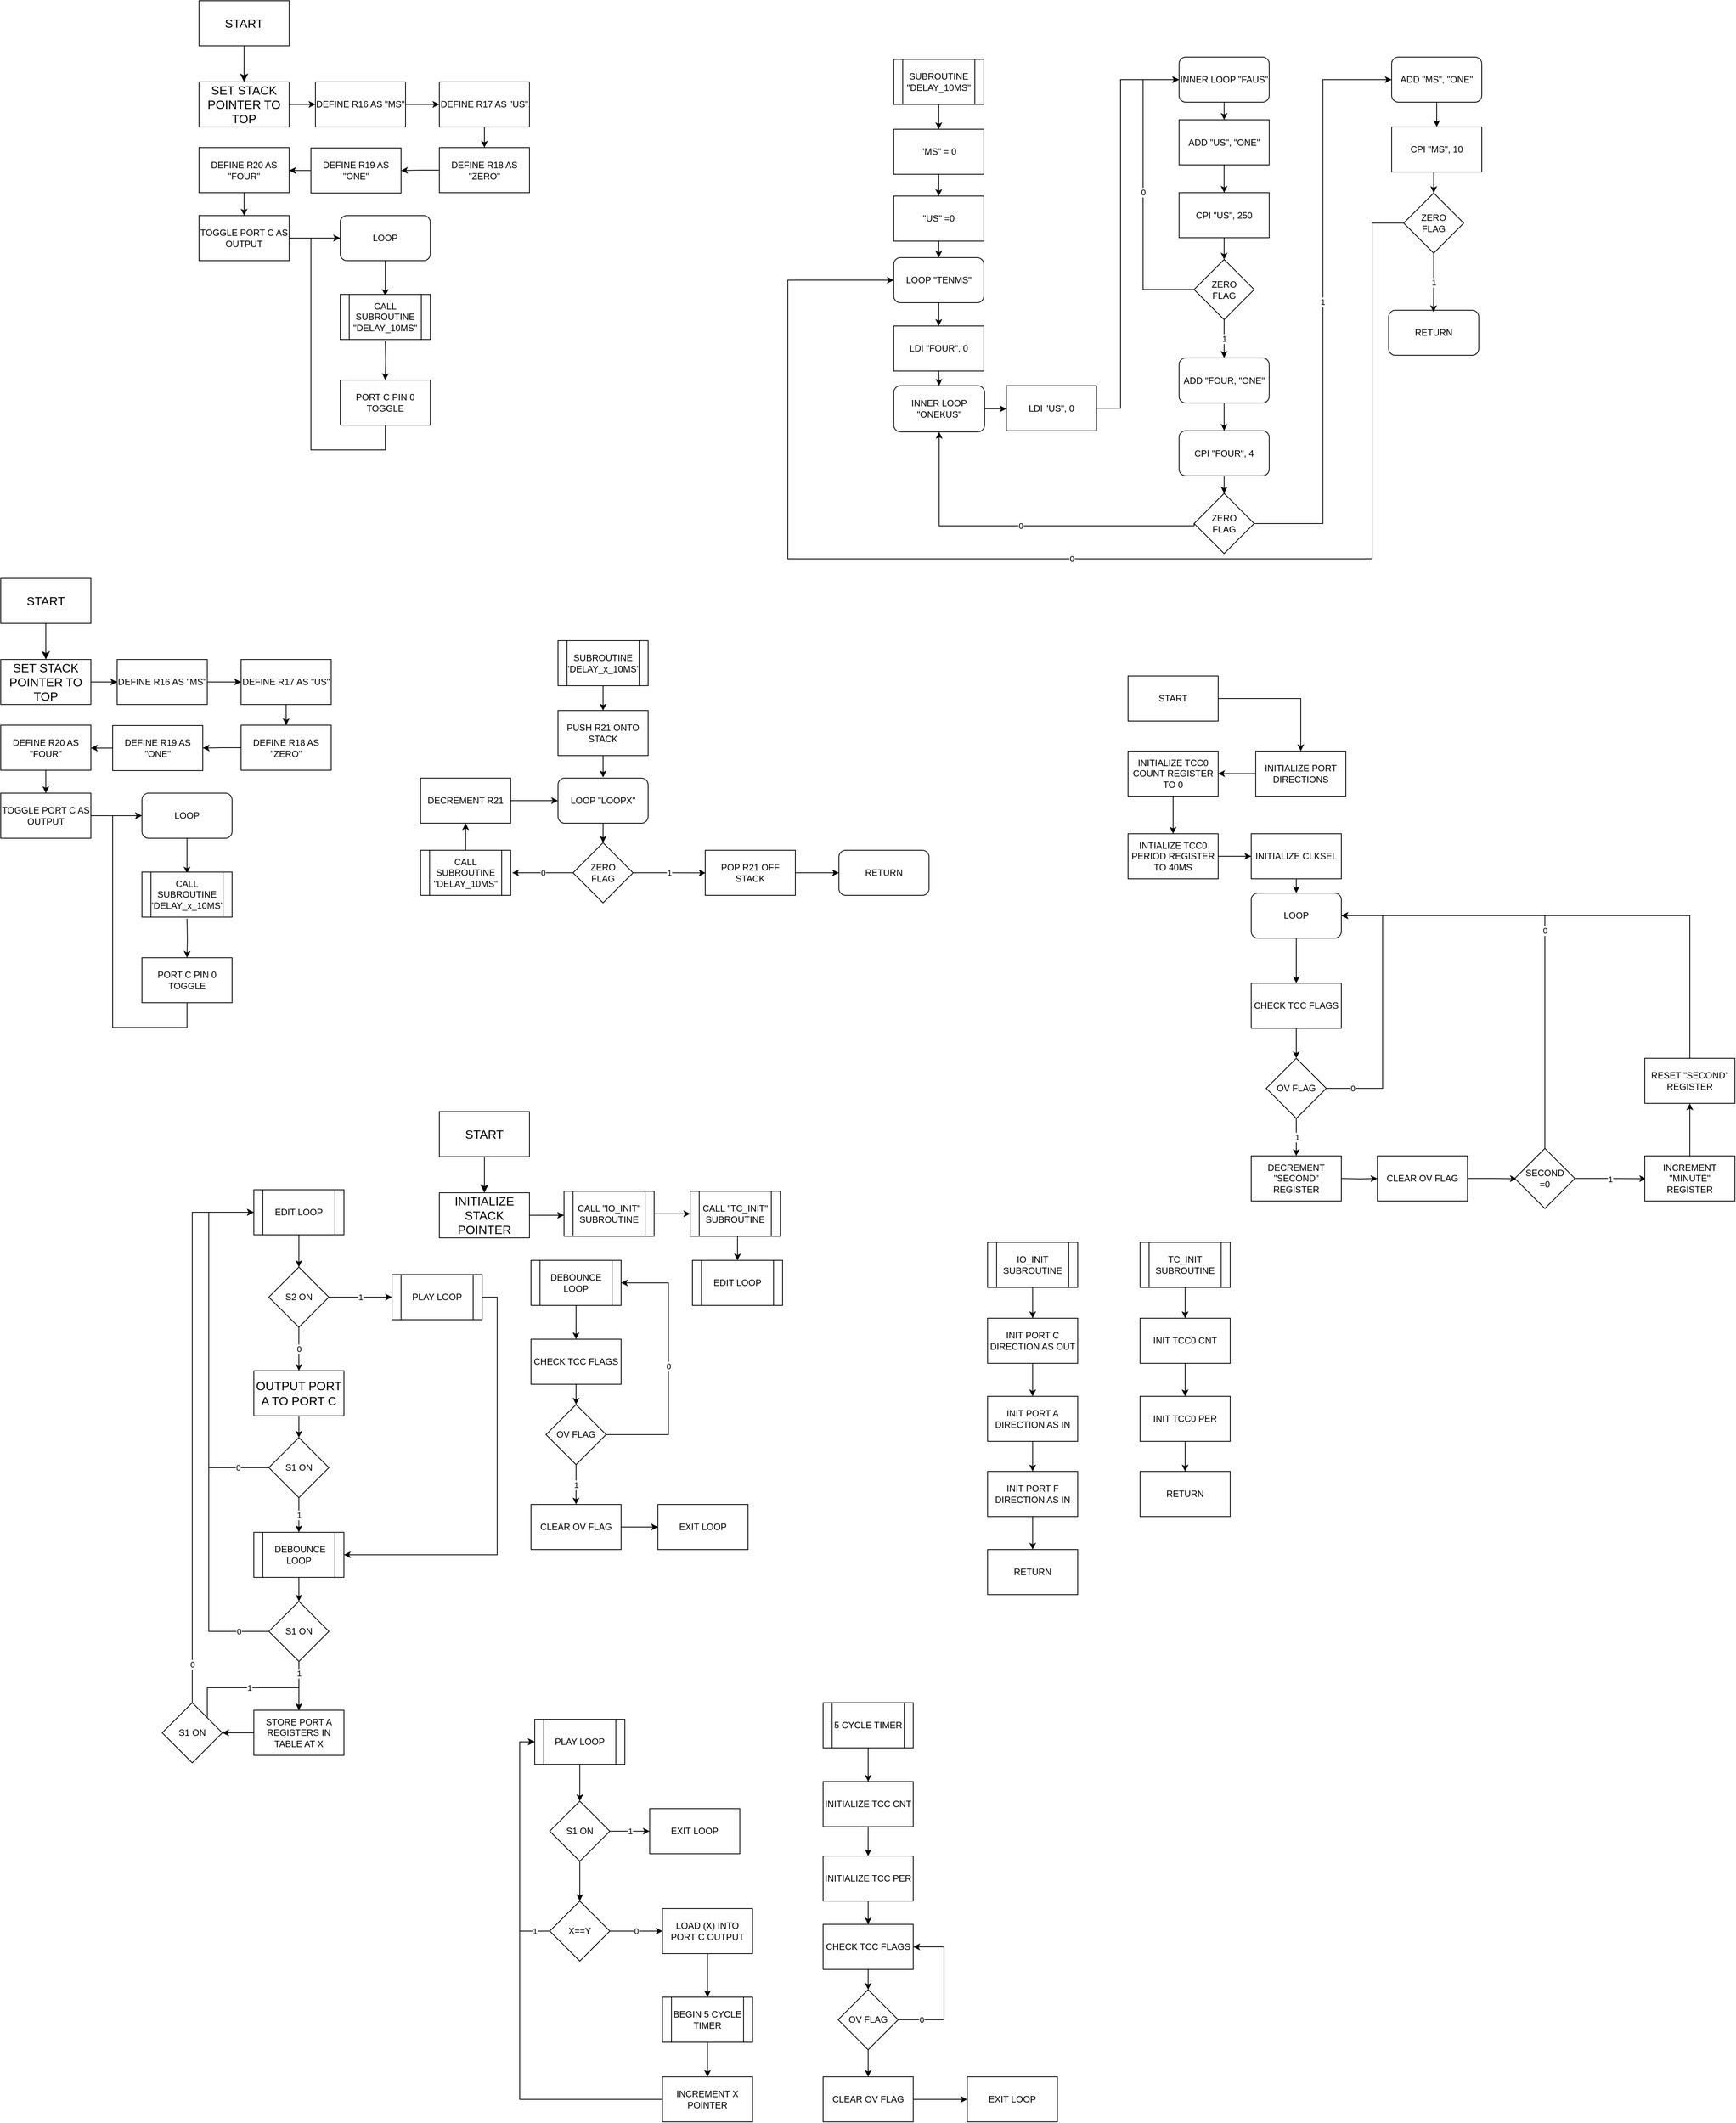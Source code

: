 <mxfile version="21.3.6" type="device">
  <diagram name="Page-1" id="MZD6Js58PAnYV22aUd2P">
    <mxGraphModel dx="2693" dy="1897" grid="0" gridSize="10" guides="1" tooltips="1" connect="1" arrows="1" fold="1" page="1" pageScale="1" pageWidth="850" pageHeight="1100" math="0" shadow="0">
      <root>
        <mxCell id="0" />
        <mxCell id="1" parent="0" />
        <mxCell id="ds6L9edNs9QRZD6wBHjU-3" value="" style="edgeStyle=orthogonalEdgeStyle;rounded=0;orthogonalLoop=1;jettySize=auto;html=1;" parent="1" source="ds6L9edNs9QRZD6wBHjU-1" target="ds6L9edNs9QRZD6wBHjU-2" edge="1">
          <mxGeometry relative="1" as="geometry" />
        </mxCell>
        <mxCell id="ds6L9edNs9QRZD6wBHjU-1" value="START" style="rounded=0;whiteSpace=wrap;html=1;" parent="1" vertex="1">
          <mxGeometry x="822" y="633" width="120" height="60" as="geometry" />
        </mxCell>
        <mxCell id="ds6L9edNs9QRZD6wBHjU-5" value="" style="edgeStyle=orthogonalEdgeStyle;rounded=0;orthogonalLoop=1;jettySize=auto;html=1;" parent="1" source="ds6L9edNs9QRZD6wBHjU-2" target="ds6L9edNs9QRZD6wBHjU-4" edge="1">
          <mxGeometry relative="1" as="geometry" />
        </mxCell>
        <mxCell id="ds6L9edNs9QRZD6wBHjU-2" value="INITIALIZE PORT DIRECTIONS" style="rounded=0;whiteSpace=wrap;html=1;" parent="1" vertex="1">
          <mxGeometry x="992" y="733" width="120" height="60" as="geometry" />
        </mxCell>
        <mxCell id="ds6L9edNs9QRZD6wBHjU-7" value="" style="edgeStyle=orthogonalEdgeStyle;rounded=0;orthogonalLoop=1;jettySize=auto;html=1;" parent="1" source="ds6L9edNs9QRZD6wBHjU-4" target="ds6L9edNs9QRZD6wBHjU-6" edge="1">
          <mxGeometry relative="1" as="geometry" />
        </mxCell>
        <mxCell id="ds6L9edNs9QRZD6wBHjU-4" value="INITIALIZE TCC0 COUNT REGISTER&lt;br&gt;TO 0" style="whiteSpace=wrap;html=1;rounded=0;" parent="1" vertex="1">
          <mxGeometry x="822" y="733" width="120" height="60" as="geometry" />
        </mxCell>
        <mxCell id="ds6L9edNs9QRZD6wBHjU-26" style="edgeStyle=orthogonalEdgeStyle;rounded=0;orthogonalLoop=1;jettySize=auto;html=1;exitX=1;exitY=0.5;exitDx=0;exitDy=0;entryX=0;entryY=0.5;entryDx=0;entryDy=0;" parent="1" source="ds6L9edNs9QRZD6wBHjU-6" target="ds6L9edNs9QRZD6wBHjU-25" edge="1">
          <mxGeometry relative="1" as="geometry" />
        </mxCell>
        <mxCell id="ds6L9edNs9QRZD6wBHjU-6" value="INTIALIZE TCC0 PERIOD REGISTER&lt;br&gt;TO 40MS" style="whiteSpace=wrap;html=1;rounded=0;" parent="1" vertex="1">
          <mxGeometry x="822" y="843" width="120" height="60" as="geometry" />
        </mxCell>
        <mxCell id="ds6L9edNs9QRZD6wBHjU-14" style="edgeStyle=orthogonalEdgeStyle;rounded=0;orthogonalLoop=1;jettySize=auto;html=1;exitX=0.5;exitY=1;exitDx=0;exitDy=0;entryX=0.5;entryY=0;entryDx=0;entryDy=0;" parent="1" source="ds6L9edNs9QRZD6wBHjU-8" target="ds6L9edNs9QRZD6wBHjU-13" edge="1">
          <mxGeometry relative="1" as="geometry" />
        </mxCell>
        <mxCell id="ds6L9edNs9QRZD6wBHjU-8" value="LOOP" style="rounded=1;whiteSpace=wrap;html=1;" parent="1" vertex="1">
          <mxGeometry x="986" y="922" width="120" height="60" as="geometry" />
        </mxCell>
        <mxCell id="ds6L9edNs9QRZD6wBHjU-17" value="0" style="edgeStyle=orthogonalEdgeStyle;rounded=0;orthogonalLoop=1;jettySize=auto;html=1;exitX=1;exitY=0.5;exitDx=0;exitDy=0;entryX=1;entryY=0.5;entryDx=0;entryDy=0;" parent="1" source="ds6L9edNs9QRZD6wBHjU-12" target="ds6L9edNs9QRZD6wBHjU-8" edge="1">
          <mxGeometry x="-0.806" relative="1" as="geometry">
            <mxPoint x="1111" y="1392" as="targetPoint" />
            <Array as="points">
              <mxPoint x="1161" y="1182" />
              <mxPoint x="1161" y="952" />
            </Array>
            <mxPoint as="offset" />
          </mxGeometry>
        </mxCell>
        <mxCell id="ds6L9edNs9QRZD6wBHjU-24" value="1" style="edgeStyle=orthogonalEdgeStyle;rounded=0;orthogonalLoop=1;jettySize=auto;html=1;exitX=0.5;exitY=1;exitDx=0;exitDy=0;entryX=0.5;entryY=0;entryDx=0;entryDy=0;" parent="1" source="ds6L9edNs9QRZD6wBHjU-12" edge="1">
          <mxGeometry relative="1" as="geometry">
            <mxPoint x="1046" y="1272" as="targetPoint" />
          </mxGeometry>
        </mxCell>
        <mxCell id="ds6L9edNs9QRZD6wBHjU-12" value="OV FLAG" style="rhombus;whiteSpace=wrap;html=1;" parent="1" vertex="1">
          <mxGeometry x="1006" y="1142" width="80" height="80" as="geometry" />
        </mxCell>
        <mxCell id="ds6L9edNs9QRZD6wBHjU-15" style="edgeStyle=orthogonalEdgeStyle;rounded=0;orthogonalLoop=1;jettySize=auto;html=1;exitX=0.5;exitY=1;exitDx=0;exitDy=0;entryX=0.5;entryY=0;entryDx=0;entryDy=0;" parent="1" source="ds6L9edNs9QRZD6wBHjU-13" target="ds6L9edNs9QRZD6wBHjU-12" edge="1">
          <mxGeometry relative="1" as="geometry" />
        </mxCell>
        <mxCell id="ds6L9edNs9QRZD6wBHjU-13" value="CHECK TCC FLAGS" style="rounded=0;whiteSpace=wrap;html=1;" parent="1" vertex="1">
          <mxGeometry x="986" y="1042" width="120" height="60" as="geometry" />
        </mxCell>
        <mxCell id="ds6L9edNs9QRZD6wBHjU-22" style="edgeStyle=orthogonalEdgeStyle;rounded=0;orthogonalLoop=1;jettySize=auto;html=1;exitX=1;exitY=0.5;exitDx=0;exitDy=0;entryX=0;entryY=0.5;entryDx=0;entryDy=0;" parent="1" target="ds6L9edNs9QRZD6wBHjU-19" edge="1">
          <mxGeometry relative="1" as="geometry">
            <mxPoint x="1106" y="1302" as="sourcePoint" />
          </mxGeometry>
        </mxCell>
        <mxCell id="ds6L9edNs9QRZD6wBHjU-30" style="edgeStyle=orthogonalEdgeStyle;rounded=0;orthogonalLoop=1;jettySize=auto;html=1;exitX=1;exitY=0.5;exitDx=0;exitDy=0;" parent="1" source="ds6L9edNs9QRZD6wBHjU-19" edge="1">
          <mxGeometry relative="1" as="geometry">
            <mxPoint x="1339.588" y="1302.294" as="targetPoint" />
          </mxGeometry>
        </mxCell>
        <mxCell id="ds6L9edNs9QRZD6wBHjU-19" value="CLEAR OV FLAG" style="whiteSpace=wrap;html=1;rounded=0;" parent="1" vertex="1">
          <mxGeometry x="1154" y="1272" width="120" height="60" as="geometry" />
        </mxCell>
        <mxCell id="ds6L9edNs9QRZD6wBHjU-28" style="edgeStyle=orthogonalEdgeStyle;rounded=0;orthogonalLoop=1;jettySize=auto;html=1;exitX=0.5;exitY=1;exitDx=0;exitDy=0;entryX=0.5;entryY=0;entryDx=0;entryDy=0;" parent="1" source="ds6L9edNs9QRZD6wBHjU-25" target="ds6L9edNs9QRZD6wBHjU-8" edge="1">
          <mxGeometry relative="1" as="geometry" />
        </mxCell>
        <mxCell id="ds6L9edNs9QRZD6wBHjU-25" value="INITIALIZE CLKSEL" style="rounded=0;whiteSpace=wrap;html=1;" parent="1" vertex="1">
          <mxGeometry x="986" y="843" width="120" height="60" as="geometry" />
        </mxCell>
        <mxCell id="ds6L9edNs9QRZD6wBHjU-29" value="DECREMENT &quot;SECOND&quot; REGISTER" style="rounded=0;whiteSpace=wrap;html=1;" parent="1" vertex="1">
          <mxGeometry x="986" y="1272" width="120" height="60" as="geometry" />
        </mxCell>
        <mxCell id="ds6L9edNs9QRZD6wBHjU-32" value="0" style="edgeStyle=orthogonalEdgeStyle;rounded=0;orthogonalLoop=1;jettySize=auto;html=1;exitX=0.5;exitY=0;exitDx=0;exitDy=0;entryX=1;entryY=0.5;entryDx=0;entryDy=0;" parent="1" source="ds6L9edNs9QRZD6wBHjU-31" target="ds6L9edNs9QRZD6wBHjU-8" edge="1">
          <mxGeometry relative="1" as="geometry" />
        </mxCell>
        <mxCell id="ds6L9edNs9QRZD6wBHjU-33" value="1" style="edgeStyle=orthogonalEdgeStyle;rounded=0;orthogonalLoop=1;jettySize=auto;html=1;exitX=1;exitY=0.5;exitDx=0;exitDy=0;" parent="1" source="ds6L9edNs9QRZD6wBHjU-31" edge="1">
          <mxGeometry relative="1" as="geometry">
            <mxPoint x="1511.824" y="1302.294" as="targetPoint" />
          </mxGeometry>
        </mxCell>
        <mxCell id="ds6L9edNs9QRZD6wBHjU-31" value="SECOND&lt;br&gt;=0" style="rhombus;whiteSpace=wrap;html=1;" parent="1" vertex="1">
          <mxGeometry x="1337" y="1262" width="80" height="80" as="geometry" />
        </mxCell>
        <mxCell id="ds6L9edNs9QRZD6wBHjU-37" style="edgeStyle=orthogonalEdgeStyle;rounded=0;orthogonalLoop=1;jettySize=auto;html=1;exitX=0.5;exitY=0;exitDx=0;exitDy=0;entryX=0.5;entryY=1;entryDx=0;entryDy=0;" parent="1" source="ds6L9edNs9QRZD6wBHjU-34" target="ds6L9edNs9QRZD6wBHjU-36" edge="1">
          <mxGeometry relative="1" as="geometry" />
        </mxCell>
        <mxCell id="ds6L9edNs9QRZD6wBHjU-34" value="INCREMENT &quot;MINUTE&quot; REGISTER" style="rounded=0;whiteSpace=wrap;html=1;" parent="1" vertex="1">
          <mxGeometry x="1510" y="1272" width="120" height="60" as="geometry" />
        </mxCell>
        <mxCell id="ds6L9edNs9QRZD6wBHjU-38" style="edgeStyle=orthogonalEdgeStyle;rounded=0;orthogonalLoop=1;jettySize=auto;html=1;exitX=0.5;exitY=0;exitDx=0;exitDy=0;entryX=1;entryY=0.5;entryDx=0;entryDy=0;" parent="1" source="ds6L9edNs9QRZD6wBHjU-36" target="ds6L9edNs9QRZD6wBHjU-8" edge="1">
          <mxGeometry relative="1" as="geometry" />
        </mxCell>
        <mxCell id="ds6L9edNs9QRZD6wBHjU-36" value="RESET &quot;SECOND&quot; REGISTER" style="rounded=0;whiteSpace=wrap;html=1;" parent="1" vertex="1">
          <mxGeometry x="1510" y="1142" width="120" height="60" as="geometry" />
        </mxCell>
        <mxCell id="tiidfp1nNvg8a0CpjsAm-185" value="START" style="rounded=0;whiteSpace=wrap;html=1;fontSize=16;" vertex="1" parent="1">
          <mxGeometry x="-415" y="-266" width="120" height="60" as="geometry" />
        </mxCell>
        <mxCell id="tiidfp1nNvg8a0CpjsAm-186" value="" style="endArrow=classic;html=1;rounded=0;fontSize=12;startSize=8;endSize=8;curved=1;exitX=0.5;exitY=1;exitDx=0;exitDy=0;entryX=0.5;entryY=0;entryDx=0;entryDy=0;" edge="1" parent="1" source="tiidfp1nNvg8a0CpjsAm-185" target="tiidfp1nNvg8a0CpjsAm-188">
          <mxGeometry width="50" height="50" relative="1" as="geometry">
            <mxPoint x="-184" y="-68" as="sourcePoint" />
            <mxPoint x="-156" y="-258" as="targetPoint" />
          </mxGeometry>
        </mxCell>
        <mxCell id="tiidfp1nNvg8a0CpjsAm-187" style="edgeStyle=orthogonalEdgeStyle;rounded=0;orthogonalLoop=1;jettySize=auto;html=1;exitX=1;exitY=0.5;exitDx=0;exitDy=0;entryX=0;entryY=0.5;entryDx=0;entryDy=0;" edge="1" parent="1" source="tiidfp1nNvg8a0CpjsAm-188" target="tiidfp1nNvg8a0CpjsAm-203">
          <mxGeometry relative="1" as="geometry" />
        </mxCell>
        <mxCell id="tiidfp1nNvg8a0CpjsAm-188" value="SET STACK POINTER TO TOP" style="rounded=0;whiteSpace=wrap;html=1;fontSize=16;" vertex="1" parent="1">
          <mxGeometry x="-415" y="-158" width="120" height="60" as="geometry" />
        </mxCell>
        <mxCell id="tiidfp1nNvg8a0CpjsAm-189" style="edgeStyle=orthogonalEdgeStyle;rounded=0;orthogonalLoop=1;jettySize=auto;html=1;exitX=0.5;exitY=1;exitDx=0;exitDy=0;entryX=0.5;entryY=0;entryDx=0;entryDy=0;" edge="1" parent="1" source="tiidfp1nNvg8a0CpjsAm-190">
          <mxGeometry relative="1" as="geometry">
            <mxPoint x="-167" y="127" as="targetPoint" />
          </mxGeometry>
        </mxCell>
        <mxCell id="tiidfp1nNvg8a0CpjsAm-190" value="LOOP" style="rounded=1;whiteSpace=wrap;html=1;" vertex="1" parent="1">
          <mxGeometry x="-227" y="20" width="120" height="60" as="geometry" />
        </mxCell>
        <mxCell id="tiidfp1nNvg8a0CpjsAm-191" value="RETURN" style="rounded=1;whiteSpace=wrap;html=1;" vertex="1" parent="1">
          <mxGeometry x="1169" y="146" width="120" height="60" as="geometry" />
        </mxCell>
        <mxCell id="tiidfp1nNvg8a0CpjsAm-192" value="" style="edgeStyle=orthogonalEdgeStyle;rounded=0;orthogonalLoop=1;jettySize=auto;html=1;" edge="1" parent="1" target="tiidfp1nNvg8a0CpjsAm-194">
          <mxGeometry relative="1" as="geometry">
            <mxPoint x="-167" y="187" as="sourcePoint" />
          </mxGeometry>
        </mxCell>
        <mxCell id="tiidfp1nNvg8a0CpjsAm-193" style="edgeStyle=orthogonalEdgeStyle;rounded=0;orthogonalLoop=1;jettySize=auto;html=1;entryX=0;entryY=0.5;entryDx=0;entryDy=0;" edge="1" parent="1" source="tiidfp1nNvg8a0CpjsAm-194" target="tiidfp1nNvg8a0CpjsAm-190">
          <mxGeometry relative="1" as="geometry">
            <Array as="points">
              <mxPoint x="-167" y="332" />
              <mxPoint x="-266" y="332" />
              <mxPoint x="-266" y="50" />
            </Array>
          </mxGeometry>
        </mxCell>
        <mxCell id="tiidfp1nNvg8a0CpjsAm-194" value="PORT C PIN 0 TOGGLE" style="whiteSpace=wrap;html=1;rounded=0;" vertex="1" parent="1">
          <mxGeometry x="-227" y="239" width="120" height="60" as="geometry" />
        </mxCell>
        <mxCell id="tiidfp1nNvg8a0CpjsAm-195" value="CALL SUBROUTINE &quot;DELAY_10MS&quot;" style="shape=process;whiteSpace=wrap;html=1;backgroundOutline=1;" vertex="1" parent="1">
          <mxGeometry x="-227" y="125" width="120" height="60" as="geometry" />
        </mxCell>
        <mxCell id="tiidfp1nNvg8a0CpjsAm-196" style="edgeStyle=orthogonalEdgeStyle;rounded=0;orthogonalLoop=1;jettySize=auto;html=1;exitX=0.5;exitY=1;exitDx=0;exitDy=0;entryX=0.5;entryY=0;entryDx=0;entryDy=0;" edge="1" parent="1" source="tiidfp1nNvg8a0CpjsAm-197" target="tiidfp1nNvg8a0CpjsAm-201">
          <mxGeometry relative="1" as="geometry">
            <mxPoint x="570" y="-182" as="targetPoint" />
          </mxGeometry>
        </mxCell>
        <mxCell id="tiidfp1nNvg8a0CpjsAm-197" value="SUBROUTINE &quot;DELAY_10MS&quot;" style="shape=process;whiteSpace=wrap;html=1;backgroundOutline=1;" vertex="1" parent="1">
          <mxGeometry x="510" y="-188" width="120" height="60" as="geometry" />
        </mxCell>
        <mxCell id="tiidfp1nNvg8a0CpjsAm-198" style="edgeStyle=orthogonalEdgeStyle;rounded=0;orthogonalLoop=1;jettySize=auto;html=1;exitX=0.5;exitY=1;exitDx=0;exitDy=0;entryX=0.5;entryY=0;entryDx=0;entryDy=0;" edge="1" parent="1" source="tiidfp1nNvg8a0CpjsAm-199" target="tiidfp1nNvg8a0CpjsAm-240">
          <mxGeometry relative="1" as="geometry" />
        </mxCell>
        <mxCell id="tiidfp1nNvg8a0CpjsAm-199" value="LOOP &quot;TENMS&quot;" style="rounded=1;whiteSpace=wrap;html=1;" vertex="1" parent="1">
          <mxGeometry x="510" y="76" width="120" height="60" as="geometry" />
        </mxCell>
        <mxCell id="tiidfp1nNvg8a0CpjsAm-200" value="" style="edgeStyle=orthogonalEdgeStyle;rounded=0;orthogonalLoop=1;jettySize=auto;html=1;" edge="1" parent="1" source="tiidfp1nNvg8a0CpjsAm-201" target="tiidfp1nNvg8a0CpjsAm-209">
          <mxGeometry relative="1" as="geometry" />
        </mxCell>
        <mxCell id="tiidfp1nNvg8a0CpjsAm-201" value="&quot;MS&quot; = 0" style="rounded=0;whiteSpace=wrap;html=1;" vertex="1" parent="1">
          <mxGeometry x="510" y="-95" width="120" height="60" as="geometry" />
        </mxCell>
        <mxCell id="tiidfp1nNvg8a0CpjsAm-202" style="edgeStyle=orthogonalEdgeStyle;rounded=0;orthogonalLoop=1;jettySize=auto;html=1;exitX=1;exitY=0.5;exitDx=0;exitDy=0;entryX=0;entryY=0.5;entryDx=0;entryDy=0;" edge="1" parent="1" source="tiidfp1nNvg8a0CpjsAm-203" target="tiidfp1nNvg8a0CpjsAm-211">
          <mxGeometry relative="1" as="geometry" />
        </mxCell>
        <mxCell id="tiidfp1nNvg8a0CpjsAm-203" value="DEFINE R16 AS &quot;MS&quot;" style="rounded=0;whiteSpace=wrap;html=1;" vertex="1" parent="1">
          <mxGeometry x="-260" y="-158" width="120" height="60" as="geometry" />
        </mxCell>
        <mxCell id="tiidfp1nNvg8a0CpjsAm-204" style="edgeStyle=orthogonalEdgeStyle;rounded=0;orthogonalLoop=1;jettySize=auto;html=1;exitX=1;exitY=0.5;exitDx=0;exitDy=0;entryX=0;entryY=0.5;entryDx=0;entryDy=0;" edge="1" parent="1" source="tiidfp1nNvg8a0CpjsAm-205" target="tiidfp1nNvg8a0CpjsAm-242">
          <mxGeometry relative="1" as="geometry" />
        </mxCell>
        <mxCell id="tiidfp1nNvg8a0CpjsAm-205" value="INNER LOOP &quot;ONEKUS&quot;" style="rounded=1;whiteSpace=wrap;html=1;" vertex="1" parent="1">
          <mxGeometry x="510" y="246.5" width="121" height="61.5" as="geometry" />
        </mxCell>
        <mxCell id="tiidfp1nNvg8a0CpjsAm-206" value="" style="edgeStyle=orthogonalEdgeStyle;rounded=0;orthogonalLoop=1;jettySize=auto;html=1;" edge="1" parent="1" source="tiidfp1nNvg8a0CpjsAm-207" target="tiidfp1nNvg8a0CpjsAm-217">
          <mxGeometry relative="1" as="geometry" />
        </mxCell>
        <mxCell id="tiidfp1nNvg8a0CpjsAm-207" value="ADD &quot;US&quot;, &quot;ONE&quot;" style="rounded=0;whiteSpace=wrap;html=1;" vertex="1" parent="1">
          <mxGeometry x="889.94" y="-107.5" width="120" height="60" as="geometry" />
        </mxCell>
        <mxCell id="tiidfp1nNvg8a0CpjsAm-208" style="edgeStyle=orthogonalEdgeStyle;rounded=0;orthogonalLoop=1;jettySize=auto;html=1;exitX=0.5;exitY=1;exitDx=0;exitDy=0;entryX=0.5;entryY=0;entryDx=0;entryDy=0;" edge="1" parent="1" source="tiidfp1nNvg8a0CpjsAm-209" target="tiidfp1nNvg8a0CpjsAm-199">
          <mxGeometry relative="1" as="geometry" />
        </mxCell>
        <mxCell id="tiidfp1nNvg8a0CpjsAm-209" value="&quot;US&quot; =0" style="whiteSpace=wrap;html=1;rounded=0;" vertex="1" parent="1">
          <mxGeometry x="510" y="-6" width="120" height="60" as="geometry" />
        </mxCell>
        <mxCell id="tiidfp1nNvg8a0CpjsAm-210" style="edgeStyle=orthogonalEdgeStyle;rounded=0;orthogonalLoop=1;jettySize=auto;html=1;exitX=0.5;exitY=1;exitDx=0;exitDy=0;entryX=0.5;entryY=0;entryDx=0;entryDy=0;" edge="1" parent="1" source="tiidfp1nNvg8a0CpjsAm-211" target="tiidfp1nNvg8a0CpjsAm-213">
          <mxGeometry relative="1" as="geometry" />
        </mxCell>
        <mxCell id="tiidfp1nNvg8a0CpjsAm-211" value="DEFINE R17 AS &quot;US&quot;" style="whiteSpace=wrap;html=1;rounded=0;" vertex="1" parent="1">
          <mxGeometry x="-95" y="-158" width="120" height="60" as="geometry" />
        </mxCell>
        <mxCell id="tiidfp1nNvg8a0CpjsAm-212" style="edgeStyle=orthogonalEdgeStyle;rounded=0;orthogonalLoop=1;jettySize=auto;html=1;exitX=0;exitY=0.5;exitDx=0;exitDy=0;entryX=1;entryY=0.5;entryDx=0;entryDy=0;" edge="1" parent="1" source="tiidfp1nNvg8a0CpjsAm-213" target="tiidfp1nNvg8a0CpjsAm-215">
          <mxGeometry relative="1" as="geometry" />
        </mxCell>
        <mxCell id="tiidfp1nNvg8a0CpjsAm-213" value="DEFINE R18 AS &quot;ZERO&quot;" style="rounded=0;whiteSpace=wrap;html=1;" vertex="1" parent="1">
          <mxGeometry x="-95" y="-70.5" width="120" height="60" as="geometry" />
        </mxCell>
        <mxCell id="tiidfp1nNvg8a0CpjsAm-214" style="edgeStyle=orthogonalEdgeStyle;rounded=0;orthogonalLoop=1;jettySize=auto;html=1;exitX=0;exitY=0.5;exitDx=0;exitDy=0;entryX=1;entryY=0.5;entryDx=0;entryDy=0;" edge="1" parent="1" source="tiidfp1nNvg8a0CpjsAm-215" target="tiidfp1nNvg8a0CpjsAm-226">
          <mxGeometry relative="1" as="geometry" />
        </mxCell>
        <mxCell id="tiidfp1nNvg8a0CpjsAm-215" value="DEFINE R19 AS &quot;ONE&quot;" style="whiteSpace=wrap;html=1;rounded=0;" vertex="1" parent="1">
          <mxGeometry x="-266" y="-70" width="120" height="60" as="geometry" />
        </mxCell>
        <mxCell id="tiidfp1nNvg8a0CpjsAm-216" style="edgeStyle=orthogonalEdgeStyle;rounded=0;orthogonalLoop=1;jettySize=auto;html=1;exitX=0.5;exitY=1;exitDx=0;exitDy=0;entryX=0.5;entryY=0;entryDx=0;entryDy=0;" edge="1" parent="1" source="tiidfp1nNvg8a0CpjsAm-217" target="tiidfp1nNvg8a0CpjsAm-222">
          <mxGeometry relative="1" as="geometry" />
        </mxCell>
        <mxCell id="tiidfp1nNvg8a0CpjsAm-217" value="CPI &quot;US&quot;, 250" style="whiteSpace=wrap;html=1;rounded=0;" vertex="1" parent="1">
          <mxGeometry x="889.94" y="-10.5" width="120" height="60" as="geometry" />
        </mxCell>
        <mxCell id="tiidfp1nNvg8a0CpjsAm-218" style="edgeStyle=orthogonalEdgeStyle;rounded=0;orthogonalLoop=1;jettySize=auto;html=1;exitX=0.5;exitY=1;exitDx=0;exitDy=0;entryX=0.5;entryY=0;entryDx=0;entryDy=0;" edge="1" parent="1" source="tiidfp1nNvg8a0CpjsAm-219" target="tiidfp1nNvg8a0CpjsAm-207">
          <mxGeometry relative="1" as="geometry" />
        </mxCell>
        <mxCell id="tiidfp1nNvg8a0CpjsAm-219" value="INNER LOOP &quot;FAUS&quot;" style="rounded=1;whiteSpace=wrap;html=1;" vertex="1" parent="1">
          <mxGeometry x="889.94" y="-191" width="120" height="60" as="geometry" />
        </mxCell>
        <mxCell id="tiidfp1nNvg8a0CpjsAm-220" value="0" style="edgeStyle=orthogonalEdgeStyle;rounded=0;orthogonalLoop=1;jettySize=auto;html=1;exitX=0;exitY=0.5;exitDx=0;exitDy=0;entryX=0;entryY=0.5;entryDx=0;entryDy=0;" edge="1" parent="1" source="tiidfp1nNvg8a0CpjsAm-222" target="tiidfp1nNvg8a0CpjsAm-219">
          <mxGeometry relative="1" as="geometry">
            <Array as="points">
              <mxPoint x="842" y="118" />
              <mxPoint x="842" y="-161" />
            </Array>
          </mxGeometry>
        </mxCell>
        <mxCell id="tiidfp1nNvg8a0CpjsAm-221" value="1" style="edgeStyle=orthogonalEdgeStyle;rounded=0;orthogonalLoop=1;jettySize=auto;html=1;exitX=0.5;exitY=1;exitDx=0;exitDy=0;entryX=0.5;entryY=0;entryDx=0;entryDy=0;" edge="1" parent="1" source="tiidfp1nNvg8a0CpjsAm-222" target="tiidfp1nNvg8a0CpjsAm-224">
          <mxGeometry relative="1" as="geometry" />
        </mxCell>
        <mxCell id="tiidfp1nNvg8a0CpjsAm-222" value="ZERO&lt;br&gt;FLAG" style="rhombus;whiteSpace=wrap;html=1;" vertex="1" parent="1">
          <mxGeometry x="909.94" y="78.5" width="80" height="80" as="geometry" />
        </mxCell>
        <mxCell id="tiidfp1nNvg8a0CpjsAm-223" style="edgeStyle=orthogonalEdgeStyle;rounded=0;orthogonalLoop=1;jettySize=auto;html=1;exitX=0.5;exitY=1;exitDx=0;exitDy=0;entryX=0.5;entryY=0;entryDx=0;entryDy=0;" edge="1" parent="1" source="tiidfp1nNvg8a0CpjsAm-224" target="tiidfp1nNvg8a0CpjsAm-238">
          <mxGeometry relative="1" as="geometry" />
        </mxCell>
        <mxCell id="tiidfp1nNvg8a0CpjsAm-224" value="ADD &quot;FOUR, &quot;ONE&quot;" style="rounded=1;whiteSpace=wrap;html=1;" vertex="1" parent="1">
          <mxGeometry x="889.94" y="209.5" width="120" height="60" as="geometry" />
        </mxCell>
        <mxCell id="tiidfp1nNvg8a0CpjsAm-225" value="" style="edgeStyle=orthogonalEdgeStyle;rounded=0;orthogonalLoop=1;jettySize=auto;html=1;" edge="1" parent="1" source="tiidfp1nNvg8a0CpjsAm-226" target="tiidfp1nNvg8a0CpjsAm-244">
          <mxGeometry relative="1" as="geometry" />
        </mxCell>
        <mxCell id="tiidfp1nNvg8a0CpjsAm-226" value="DEFINE R20 AS &quot;FOUR&quot;" style="whiteSpace=wrap;html=1;rounded=0;" vertex="1" parent="1">
          <mxGeometry x="-415" y="-70.5" width="120" height="60" as="geometry" />
        </mxCell>
        <mxCell id="tiidfp1nNvg8a0CpjsAm-227" value="0" style="edgeStyle=orthogonalEdgeStyle;rounded=0;orthogonalLoop=1;jettySize=auto;html=1;exitX=0;exitY=0.5;exitDx=0;exitDy=0;entryX=0.5;entryY=1;entryDx=0;entryDy=0;" edge="1" parent="1" source="tiidfp1nNvg8a0CpjsAm-229" target="tiidfp1nNvg8a0CpjsAm-205">
          <mxGeometry relative="1" as="geometry">
            <Array as="points">
              <mxPoint x="910" y="433" />
              <mxPoint x="570" y="433" />
            </Array>
          </mxGeometry>
        </mxCell>
        <mxCell id="tiidfp1nNvg8a0CpjsAm-228" value="1" style="edgeStyle=orthogonalEdgeStyle;rounded=0;orthogonalLoop=1;jettySize=auto;html=1;exitX=1;exitY=0.5;exitDx=0;exitDy=0;entryX=0;entryY=0.5;entryDx=0;entryDy=0;" edge="1" parent="1" source="tiidfp1nNvg8a0CpjsAm-229" target="tiidfp1nNvg8a0CpjsAm-231">
          <mxGeometry relative="1" as="geometry" />
        </mxCell>
        <mxCell id="tiidfp1nNvg8a0CpjsAm-229" value="ZERO&lt;br&gt;FLAG" style="rhombus;whiteSpace=wrap;html=1;" vertex="1" parent="1">
          <mxGeometry x="909.94" y="390" width="80" height="80" as="geometry" />
        </mxCell>
        <mxCell id="tiidfp1nNvg8a0CpjsAm-230" style="edgeStyle=orthogonalEdgeStyle;rounded=0;orthogonalLoop=1;jettySize=auto;html=1;exitX=0.5;exitY=1;exitDx=0;exitDy=0;entryX=0.5;entryY=0;entryDx=0;entryDy=0;" edge="1" parent="1" source="tiidfp1nNvg8a0CpjsAm-231" target="tiidfp1nNvg8a0CpjsAm-233">
          <mxGeometry relative="1" as="geometry" />
        </mxCell>
        <mxCell id="tiidfp1nNvg8a0CpjsAm-231" value="ADD &quot;MS&quot;, &quot;ONE&quot;" style="rounded=1;whiteSpace=wrap;html=1;" vertex="1" parent="1">
          <mxGeometry x="1173" y="-191" width="120" height="60" as="geometry" />
        </mxCell>
        <mxCell id="tiidfp1nNvg8a0CpjsAm-232" style="edgeStyle=orthogonalEdgeStyle;rounded=0;orthogonalLoop=1;jettySize=auto;html=1;exitX=0.5;exitY=1;exitDx=0;exitDy=0;entryX=0.5;entryY=0;entryDx=0;entryDy=0;" edge="1" parent="1" source="tiidfp1nNvg8a0CpjsAm-233" target="tiidfp1nNvg8a0CpjsAm-236">
          <mxGeometry relative="1" as="geometry" />
        </mxCell>
        <mxCell id="tiidfp1nNvg8a0CpjsAm-233" value="CPI &quot;MS&quot;, 10" style="whiteSpace=wrap;html=1;rounded=0;" vertex="1" parent="1">
          <mxGeometry x="1173" y="-98" width="120" height="60" as="geometry" />
        </mxCell>
        <mxCell id="tiidfp1nNvg8a0CpjsAm-234" value="0" style="edgeStyle=orthogonalEdgeStyle;rounded=0;orthogonalLoop=1;jettySize=auto;html=1;exitX=0;exitY=0.5;exitDx=0;exitDy=0;entryX=0;entryY=0.5;entryDx=0;entryDy=0;" edge="1" parent="1" source="tiidfp1nNvg8a0CpjsAm-236" target="tiidfp1nNvg8a0CpjsAm-199">
          <mxGeometry relative="1" as="geometry">
            <mxPoint x="376.0" y="1307.5" as="targetPoint" />
            <Array as="points">
              <mxPoint x="1147" y="30" />
              <mxPoint x="1147" y="477" />
              <mxPoint x="369" y="477" />
              <mxPoint x="369" y="106" />
            </Array>
          </mxGeometry>
        </mxCell>
        <mxCell id="tiidfp1nNvg8a0CpjsAm-235" value="1" style="edgeStyle=orthogonalEdgeStyle;rounded=0;orthogonalLoop=1;jettySize=auto;html=1;exitX=0.5;exitY=1;exitDx=0;exitDy=0;" edge="1" parent="1" source="tiidfp1nNvg8a0CpjsAm-236">
          <mxGeometry relative="1" as="geometry">
            <mxPoint x="1228.75" y="148.5" as="targetPoint" />
          </mxGeometry>
        </mxCell>
        <mxCell id="tiidfp1nNvg8a0CpjsAm-236" value="ZERO&lt;br&gt;FLAG" style="rhombus;whiteSpace=wrap;html=1;" vertex="1" parent="1">
          <mxGeometry x="1189" y="-10" width="80" height="80" as="geometry" />
        </mxCell>
        <mxCell id="tiidfp1nNvg8a0CpjsAm-237" style="edgeStyle=orthogonalEdgeStyle;rounded=0;orthogonalLoop=1;jettySize=auto;html=1;exitX=0.5;exitY=1;exitDx=0;exitDy=0;entryX=0.5;entryY=0;entryDx=0;entryDy=0;" edge="1" parent="1" source="tiidfp1nNvg8a0CpjsAm-238" target="tiidfp1nNvg8a0CpjsAm-229">
          <mxGeometry relative="1" as="geometry" />
        </mxCell>
        <mxCell id="tiidfp1nNvg8a0CpjsAm-238" value="CPI &quot;FOUR&quot;, 4" style="rounded=1;whiteSpace=wrap;html=1;" vertex="1" parent="1">
          <mxGeometry x="889.94" y="306.5" width="120" height="60" as="geometry" />
        </mxCell>
        <mxCell id="tiidfp1nNvg8a0CpjsAm-239" style="edgeStyle=orthogonalEdgeStyle;rounded=0;orthogonalLoop=1;jettySize=auto;html=1;exitX=0.5;exitY=1;exitDx=0;exitDy=0;entryX=0.5;entryY=0;entryDx=0;entryDy=0;" edge="1" parent="1" source="tiidfp1nNvg8a0CpjsAm-240" target="tiidfp1nNvg8a0CpjsAm-205">
          <mxGeometry relative="1" as="geometry" />
        </mxCell>
        <mxCell id="tiidfp1nNvg8a0CpjsAm-240" value="LDI &quot;FOUR&quot;, 0" style="rounded=0;whiteSpace=wrap;html=1;" vertex="1" parent="1">
          <mxGeometry x="510" y="167" width="120" height="60" as="geometry" />
        </mxCell>
        <mxCell id="tiidfp1nNvg8a0CpjsAm-241" style="edgeStyle=orthogonalEdgeStyle;rounded=0;orthogonalLoop=1;jettySize=auto;html=1;exitX=1;exitY=0.5;exitDx=0;exitDy=0;entryX=0;entryY=0.5;entryDx=0;entryDy=0;" edge="1" parent="1" source="tiidfp1nNvg8a0CpjsAm-242" target="tiidfp1nNvg8a0CpjsAm-219">
          <mxGeometry relative="1" as="geometry">
            <Array as="points">
              <mxPoint x="812" y="276" />
              <mxPoint x="812" y="-161" />
            </Array>
          </mxGeometry>
        </mxCell>
        <mxCell id="tiidfp1nNvg8a0CpjsAm-242" value="LDI &quot;US&quot;, 0" style="rounded=0;whiteSpace=wrap;html=1;" vertex="1" parent="1">
          <mxGeometry x="660" y="246.5" width="120" height="60" as="geometry" />
        </mxCell>
        <mxCell id="tiidfp1nNvg8a0CpjsAm-243" style="edgeStyle=orthogonalEdgeStyle;rounded=0;orthogonalLoop=1;jettySize=auto;html=1;exitX=1;exitY=0.5;exitDx=0;exitDy=0;entryX=0;entryY=0.5;entryDx=0;entryDy=0;" edge="1" parent="1" source="tiidfp1nNvg8a0CpjsAm-244" target="tiidfp1nNvg8a0CpjsAm-190">
          <mxGeometry relative="1" as="geometry" />
        </mxCell>
        <mxCell id="tiidfp1nNvg8a0CpjsAm-244" value="TOGGLE PORT C AS OUTPUT" style="whiteSpace=wrap;html=1;rounded=0;" vertex="1" parent="1">
          <mxGeometry x="-415" y="20" width="120" height="60" as="geometry" />
        </mxCell>
        <mxCell id="tiidfp1nNvg8a0CpjsAm-245" value="START" style="rounded=0;whiteSpace=wrap;html=1;fontSize=16;" vertex="1" parent="1">
          <mxGeometry x="-679" y="503" width="120" height="60" as="geometry" />
        </mxCell>
        <mxCell id="tiidfp1nNvg8a0CpjsAm-246" value="" style="endArrow=classic;html=1;rounded=0;fontSize=12;startSize=8;endSize=8;curved=1;exitX=0.5;exitY=1;exitDx=0;exitDy=0;entryX=0.5;entryY=0;entryDx=0;entryDy=0;" edge="1" parent="1" source="tiidfp1nNvg8a0CpjsAm-245" target="tiidfp1nNvg8a0CpjsAm-248">
          <mxGeometry width="50" height="50" relative="1" as="geometry">
            <mxPoint x="-448" y="701" as="sourcePoint" />
            <mxPoint x="-420" y="511" as="targetPoint" />
          </mxGeometry>
        </mxCell>
        <mxCell id="tiidfp1nNvg8a0CpjsAm-247" style="edgeStyle=orthogonalEdgeStyle;rounded=0;orthogonalLoop=1;jettySize=auto;html=1;exitX=1;exitY=0.5;exitDx=0;exitDy=0;entryX=0;entryY=0.5;entryDx=0;entryDy=0;" edge="1" parent="1" source="tiidfp1nNvg8a0CpjsAm-248" target="tiidfp1nNvg8a0CpjsAm-256">
          <mxGeometry relative="1" as="geometry" />
        </mxCell>
        <mxCell id="tiidfp1nNvg8a0CpjsAm-248" value="SET STACK POINTER TO TOP" style="rounded=0;whiteSpace=wrap;html=1;fontSize=16;" vertex="1" parent="1">
          <mxGeometry x="-679" y="611" width="120" height="60" as="geometry" />
        </mxCell>
        <mxCell id="tiidfp1nNvg8a0CpjsAm-249" style="edgeStyle=orthogonalEdgeStyle;rounded=0;orthogonalLoop=1;jettySize=auto;html=1;exitX=0.5;exitY=1;exitDx=0;exitDy=0;entryX=0.5;entryY=0;entryDx=0;entryDy=0;" edge="1" parent="1" source="tiidfp1nNvg8a0CpjsAm-250">
          <mxGeometry relative="1" as="geometry">
            <mxPoint x="-431" y="896" as="targetPoint" />
          </mxGeometry>
        </mxCell>
        <mxCell id="tiidfp1nNvg8a0CpjsAm-250" value="LOOP" style="rounded=1;whiteSpace=wrap;html=1;" vertex="1" parent="1">
          <mxGeometry x="-491" y="789" width="120" height="60" as="geometry" />
        </mxCell>
        <mxCell id="tiidfp1nNvg8a0CpjsAm-251" value="" style="edgeStyle=orthogonalEdgeStyle;rounded=0;orthogonalLoop=1;jettySize=auto;html=1;" edge="1" parent="1" target="tiidfp1nNvg8a0CpjsAm-253">
          <mxGeometry relative="1" as="geometry">
            <mxPoint x="-431" y="956" as="sourcePoint" />
          </mxGeometry>
        </mxCell>
        <mxCell id="tiidfp1nNvg8a0CpjsAm-252" style="edgeStyle=orthogonalEdgeStyle;rounded=0;orthogonalLoop=1;jettySize=auto;html=1;entryX=0;entryY=0.5;entryDx=0;entryDy=0;" edge="1" parent="1" source="tiidfp1nNvg8a0CpjsAm-253" target="tiidfp1nNvg8a0CpjsAm-250">
          <mxGeometry relative="1" as="geometry">
            <Array as="points">
              <mxPoint x="-431" y="1101" />
              <mxPoint x="-530" y="1101" />
              <mxPoint x="-530" y="819" />
            </Array>
          </mxGeometry>
        </mxCell>
        <mxCell id="tiidfp1nNvg8a0CpjsAm-253" value="PORT C PIN 0 TOGGLE" style="whiteSpace=wrap;html=1;rounded=0;" vertex="1" parent="1">
          <mxGeometry x="-491" y="1008" width="120" height="60" as="geometry" />
        </mxCell>
        <mxCell id="tiidfp1nNvg8a0CpjsAm-254" value="CALL SUBROUTINE &quot;DELAY_x_10MS&quot;" style="shape=process;whiteSpace=wrap;html=1;backgroundOutline=1;" vertex="1" parent="1">
          <mxGeometry x="-491" y="894" width="120" height="60" as="geometry" />
        </mxCell>
        <mxCell id="tiidfp1nNvg8a0CpjsAm-255" style="edgeStyle=orthogonalEdgeStyle;rounded=0;orthogonalLoop=1;jettySize=auto;html=1;exitX=1;exitY=0.5;exitDx=0;exitDy=0;entryX=0;entryY=0.5;entryDx=0;entryDy=0;" edge="1" parent="1" source="tiidfp1nNvg8a0CpjsAm-256" target="tiidfp1nNvg8a0CpjsAm-258">
          <mxGeometry relative="1" as="geometry" />
        </mxCell>
        <mxCell id="tiidfp1nNvg8a0CpjsAm-256" value="DEFINE R16 AS &quot;MS&quot;" style="rounded=0;whiteSpace=wrap;html=1;" vertex="1" parent="1">
          <mxGeometry x="-524" y="611" width="120" height="60" as="geometry" />
        </mxCell>
        <mxCell id="tiidfp1nNvg8a0CpjsAm-257" style="edgeStyle=orthogonalEdgeStyle;rounded=0;orthogonalLoop=1;jettySize=auto;html=1;exitX=0.5;exitY=1;exitDx=0;exitDy=0;entryX=0.5;entryY=0;entryDx=0;entryDy=0;" edge="1" parent="1" source="tiidfp1nNvg8a0CpjsAm-258" target="tiidfp1nNvg8a0CpjsAm-260">
          <mxGeometry relative="1" as="geometry" />
        </mxCell>
        <mxCell id="tiidfp1nNvg8a0CpjsAm-258" value="DEFINE R17 AS &quot;US&quot;" style="whiteSpace=wrap;html=1;rounded=0;" vertex="1" parent="1">
          <mxGeometry x="-359" y="611" width="120" height="60" as="geometry" />
        </mxCell>
        <mxCell id="tiidfp1nNvg8a0CpjsAm-259" style="edgeStyle=orthogonalEdgeStyle;rounded=0;orthogonalLoop=1;jettySize=auto;html=1;exitX=0;exitY=0.5;exitDx=0;exitDy=0;entryX=1;entryY=0.5;entryDx=0;entryDy=0;" edge="1" parent="1" source="tiidfp1nNvg8a0CpjsAm-260" target="tiidfp1nNvg8a0CpjsAm-262">
          <mxGeometry relative="1" as="geometry" />
        </mxCell>
        <mxCell id="tiidfp1nNvg8a0CpjsAm-260" value="DEFINE R18 AS &quot;ZERO&quot;" style="rounded=0;whiteSpace=wrap;html=1;" vertex="1" parent="1">
          <mxGeometry x="-359" y="698.5" width="120" height="60" as="geometry" />
        </mxCell>
        <mxCell id="tiidfp1nNvg8a0CpjsAm-261" style="edgeStyle=orthogonalEdgeStyle;rounded=0;orthogonalLoop=1;jettySize=auto;html=1;exitX=0;exitY=0.5;exitDx=0;exitDy=0;entryX=1;entryY=0.5;entryDx=0;entryDy=0;" edge="1" parent="1" source="tiidfp1nNvg8a0CpjsAm-262" target="tiidfp1nNvg8a0CpjsAm-264">
          <mxGeometry relative="1" as="geometry" />
        </mxCell>
        <mxCell id="tiidfp1nNvg8a0CpjsAm-262" value="DEFINE R19 AS &quot;ONE&quot;" style="whiteSpace=wrap;html=1;rounded=0;" vertex="1" parent="1">
          <mxGeometry x="-530" y="699" width="120" height="60" as="geometry" />
        </mxCell>
        <mxCell id="tiidfp1nNvg8a0CpjsAm-263" value="" style="edgeStyle=orthogonalEdgeStyle;rounded=0;orthogonalLoop=1;jettySize=auto;html=1;" edge="1" parent="1" source="tiidfp1nNvg8a0CpjsAm-264" target="tiidfp1nNvg8a0CpjsAm-266">
          <mxGeometry relative="1" as="geometry" />
        </mxCell>
        <mxCell id="tiidfp1nNvg8a0CpjsAm-264" value="DEFINE R20 AS &quot;FOUR&quot;" style="whiteSpace=wrap;html=1;rounded=0;" vertex="1" parent="1">
          <mxGeometry x="-679" y="698.5" width="120" height="60" as="geometry" />
        </mxCell>
        <mxCell id="tiidfp1nNvg8a0CpjsAm-265" style="edgeStyle=orthogonalEdgeStyle;rounded=0;orthogonalLoop=1;jettySize=auto;html=1;exitX=1;exitY=0.5;exitDx=0;exitDy=0;entryX=0;entryY=0.5;entryDx=0;entryDy=0;" edge="1" parent="1" source="tiidfp1nNvg8a0CpjsAm-266" target="tiidfp1nNvg8a0CpjsAm-250">
          <mxGeometry relative="1" as="geometry" />
        </mxCell>
        <mxCell id="tiidfp1nNvg8a0CpjsAm-266" value="TOGGLE PORT C AS OUTPUT" style="whiteSpace=wrap;html=1;rounded=0;" vertex="1" parent="1">
          <mxGeometry x="-679" y="789" width="120" height="60" as="geometry" />
        </mxCell>
        <mxCell id="tiidfp1nNvg8a0CpjsAm-267" style="edgeStyle=orthogonalEdgeStyle;rounded=0;orthogonalLoop=1;jettySize=auto;html=1;exitX=0.5;exitY=1;exitDx=0;exitDy=0;entryX=0.5;entryY=0;entryDx=0;entryDy=0;" edge="1" parent="1" source="tiidfp1nNvg8a0CpjsAm-268" target="tiidfp1nNvg8a0CpjsAm-272">
          <mxGeometry relative="1" as="geometry">
            <mxPoint x="123" y="592" as="targetPoint" />
          </mxGeometry>
        </mxCell>
        <mxCell id="tiidfp1nNvg8a0CpjsAm-268" value="SUBROUTINE &quot;DELAY_x_10MS&quot;" style="shape=process;whiteSpace=wrap;html=1;backgroundOutline=1;" vertex="1" parent="1">
          <mxGeometry x="63" y="586" width="120" height="60" as="geometry" />
        </mxCell>
        <mxCell id="tiidfp1nNvg8a0CpjsAm-269" style="edgeStyle=orthogonalEdgeStyle;rounded=0;orthogonalLoop=1;jettySize=auto;html=1;exitX=0.5;exitY=1;exitDx=0;exitDy=0;entryX=0.5;entryY=0;entryDx=0;entryDy=0;" edge="1" parent="1" source="tiidfp1nNvg8a0CpjsAm-270" target="tiidfp1nNvg8a0CpjsAm-275">
          <mxGeometry relative="1" as="geometry" />
        </mxCell>
        <mxCell id="tiidfp1nNvg8a0CpjsAm-270" value="LOOP &quot;LOOPX&quot;" style="rounded=1;whiteSpace=wrap;html=1;" vertex="1" parent="1">
          <mxGeometry x="63" y="769" width="120" height="60" as="geometry" />
        </mxCell>
        <mxCell id="tiidfp1nNvg8a0CpjsAm-271" value="" style="edgeStyle=orthogonalEdgeStyle;rounded=0;orthogonalLoop=1;jettySize=auto;html=1;" edge="1" parent="1" source="tiidfp1nNvg8a0CpjsAm-272">
          <mxGeometry relative="1" as="geometry">
            <mxPoint x="123.059" y="768" as="targetPoint" />
          </mxGeometry>
        </mxCell>
        <mxCell id="tiidfp1nNvg8a0CpjsAm-272" value="PUSH R21 ONTO STACK" style="rounded=0;whiteSpace=wrap;html=1;" vertex="1" parent="1">
          <mxGeometry x="63" y="679" width="120" height="60" as="geometry" />
        </mxCell>
        <mxCell id="tiidfp1nNvg8a0CpjsAm-273" value="1" style="edgeStyle=orthogonalEdgeStyle;rounded=0;orthogonalLoop=1;jettySize=auto;html=1;exitX=1;exitY=0.5;exitDx=0;exitDy=0;" edge="1" parent="1" source="tiidfp1nNvg8a0CpjsAm-275">
          <mxGeometry relative="1" as="geometry">
            <mxPoint x="259.426" y="895.176" as="targetPoint" />
          </mxGeometry>
        </mxCell>
        <mxCell id="tiidfp1nNvg8a0CpjsAm-274" value="0" style="edgeStyle=orthogonalEdgeStyle;rounded=0;orthogonalLoop=1;jettySize=auto;html=1;exitX=0;exitY=0.5;exitDx=0;exitDy=0;" edge="1" parent="1" source="tiidfp1nNvg8a0CpjsAm-275">
          <mxGeometry relative="1" as="geometry">
            <mxPoint x="2" y="895" as="targetPoint" />
          </mxGeometry>
        </mxCell>
        <mxCell id="tiidfp1nNvg8a0CpjsAm-275" value="ZERO&lt;br&gt;FLAG" style="rhombus;whiteSpace=wrap;html=1;" vertex="1" parent="1">
          <mxGeometry x="83" y="855" width="80" height="80" as="geometry" />
        </mxCell>
        <mxCell id="tiidfp1nNvg8a0CpjsAm-276" style="edgeStyle=orthogonalEdgeStyle;rounded=0;orthogonalLoop=1;jettySize=auto;html=1;exitX=1;exitY=0.5;exitDx=0;exitDy=0;entryX=0;entryY=0.5;entryDx=0;entryDy=0;" edge="1" parent="1" source="tiidfp1nNvg8a0CpjsAm-277" target="tiidfp1nNvg8a0CpjsAm-278">
          <mxGeometry relative="1" as="geometry" />
        </mxCell>
        <mxCell id="tiidfp1nNvg8a0CpjsAm-277" value="POP R21 OFF STACK" style="rounded=0;whiteSpace=wrap;html=1;" vertex="1" parent="1">
          <mxGeometry x="259" y="865" width="120" height="60" as="geometry" />
        </mxCell>
        <mxCell id="tiidfp1nNvg8a0CpjsAm-278" value="RETURN" style="rounded=1;whiteSpace=wrap;html=1;" vertex="1" parent="1">
          <mxGeometry x="437" y="865" width="120" height="60" as="geometry" />
        </mxCell>
        <mxCell id="tiidfp1nNvg8a0CpjsAm-279" value="" style="edgeStyle=orthogonalEdgeStyle;rounded=0;orthogonalLoop=1;jettySize=auto;html=1;" edge="1" parent="1" source="tiidfp1nNvg8a0CpjsAm-280" target="tiidfp1nNvg8a0CpjsAm-282">
          <mxGeometry relative="1" as="geometry" />
        </mxCell>
        <mxCell id="tiidfp1nNvg8a0CpjsAm-280" value="CALL SUBROUTINE &quot;DELAY_10MS&quot;" style="shape=process;whiteSpace=wrap;html=1;backgroundOutline=1;" vertex="1" parent="1">
          <mxGeometry x="-120" y="865" width="120" height="60" as="geometry" />
        </mxCell>
        <mxCell id="tiidfp1nNvg8a0CpjsAm-281" style="edgeStyle=orthogonalEdgeStyle;rounded=0;orthogonalLoop=1;jettySize=auto;html=1;exitX=1;exitY=0.5;exitDx=0;exitDy=0;entryX=0;entryY=0.5;entryDx=0;entryDy=0;" edge="1" parent="1" source="tiidfp1nNvg8a0CpjsAm-282" target="tiidfp1nNvg8a0CpjsAm-270">
          <mxGeometry relative="1" as="geometry" />
        </mxCell>
        <mxCell id="tiidfp1nNvg8a0CpjsAm-282" value="DECREMENT R21" style="whiteSpace=wrap;html=1;" vertex="1" parent="1">
          <mxGeometry x="-120" y="769" width="120" height="60" as="geometry" />
        </mxCell>
        <mxCell id="tiidfp1nNvg8a0CpjsAm-283" value="START" style="rounded=0;whiteSpace=wrap;html=1;fontSize=16;" vertex="1" parent="1">
          <mxGeometry x="-95" y="1213" width="120" height="60" as="geometry" />
        </mxCell>
        <mxCell id="tiidfp1nNvg8a0CpjsAm-284" value="" style="endArrow=classic;html=1;rounded=0;fontSize=12;startSize=8;endSize=8;curved=1;exitX=0.5;exitY=1;exitDx=0;exitDy=0;entryX=0.5;entryY=0;entryDx=0;entryDy=0;" edge="1" parent="1" source="tiidfp1nNvg8a0CpjsAm-283" target="tiidfp1nNvg8a0CpjsAm-286">
          <mxGeometry width="50" height="50" relative="1" as="geometry">
            <mxPoint x="136" y="1411" as="sourcePoint" />
            <mxPoint x="164" y="1221" as="targetPoint" />
          </mxGeometry>
        </mxCell>
        <mxCell id="tiidfp1nNvg8a0CpjsAm-285" value="" style="edgeStyle=orthogonalEdgeStyle;rounded=0;orthogonalLoop=1;jettySize=auto;html=1;" edge="1" parent="1" source="tiidfp1nNvg8a0CpjsAm-286">
          <mxGeometry relative="1" as="geometry">
            <mxPoint x="71" y="1351" as="targetPoint" />
          </mxGeometry>
        </mxCell>
        <mxCell id="tiidfp1nNvg8a0CpjsAm-286" value="INITIALIZE STACK POINTER" style="rounded=0;whiteSpace=wrap;html=1;fontSize=16;" vertex="1" parent="1">
          <mxGeometry x="-95" y="1321" width="120" height="60" as="geometry" />
        </mxCell>
        <mxCell id="tiidfp1nNvg8a0CpjsAm-287" value="1" style="edgeStyle=orthogonalEdgeStyle;rounded=0;orthogonalLoop=1;jettySize=auto;html=1;exitX=0.5;exitY=1;exitDx=0;exitDy=0;entryX=0.5;entryY=0;entryDx=0;entryDy=0;" edge="1" parent="1" source="tiidfp1nNvg8a0CpjsAm-289" target="tiidfp1nNvg8a0CpjsAm-293">
          <mxGeometry relative="1" as="geometry">
            <mxPoint x="-195.06" y="1867" as="targetPoint" />
          </mxGeometry>
        </mxCell>
        <mxCell id="tiidfp1nNvg8a0CpjsAm-288" value="0" style="edgeStyle=orthogonalEdgeStyle;rounded=0;orthogonalLoop=1;jettySize=auto;html=1;exitX=0;exitY=0.5;exitDx=0;exitDy=0;entryX=0;entryY=0.5;entryDx=0;entryDy=0;" edge="1" parent="1" source="tiidfp1nNvg8a0CpjsAm-289" target="tiidfp1nNvg8a0CpjsAm-328">
          <mxGeometry x="-0.829" relative="1" as="geometry">
            <Array as="points">
              <mxPoint x="-402" y="1687" />
              <mxPoint x="-402" y="1347" />
            </Array>
            <mxPoint as="offset" />
          </mxGeometry>
        </mxCell>
        <mxCell id="tiidfp1nNvg8a0CpjsAm-289" value="S1 ON" style="rhombus;whiteSpace=wrap;html=1;" vertex="1" parent="1">
          <mxGeometry x="-322.06" y="1647" width="80" height="80" as="geometry" />
        </mxCell>
        <mxCell id="tiidfp1nNvg8a0CpjsAm-290" style="edgeStyle=orthogonalEdgeStyle;rounded=0;orthogonalLoop=1;jettySize=auto;html=1;exitX=0;exitY=0.5;exitDx=0;exitDy=0;entryX=1;entryY=0.5;entryDx=0;entryDy=0;" edge="1" parent="1" source="tiidfp1nNvg8a0CpjsAm-291" target="tiidfp1nNvg8a0CpjsAm-333">
          <mxGeometry relative="1" as="geometry" />
        </mxCell>
        <mxCell id="tiidfp1nNvg8a0CpjsAm-291" value="STORE PORT A&lt;br&gt;REGISTERS IN TABLE AT X" style="rounded=0;whiteSpace=wrap;html=1;" vertex="1" parent="1">
          <mxGeometry x="-342" y="2010" width="120" height="60" as="geometry" />
        </mxCell>
        <mxCell id="tiidfp1nNvg8a0CpjsAm-292" style="edgeStyle=orthogonalEdgeStyle;rounded=0;orthogonalLoop=1;jettySize=auto;html=1;exitX=0.5;exitY=1;exitDx=0;exitDy=0;entryX=0.5;entryY=0;entryDx=0;entryDy=0;" edge="1" parent="1" source="tiidfp1nNvg8a0CpjsAm-293" target="tiidfp1nNvg8a0CpjsAm-309">
          <mxGeometry relative="1" as="geometry" />
        </mxCell>
        <mxCell id="tiidfp1nNvg8a0CpjsAm-293" value="&amp;nbsp;DEBOUNCE LOOP" style="shape=process;whiteSpace=wrap;html=1;backgroundOutline=1;" vertex="1" parent="1">
          <mxGeometry x="-342.06" y="1773" width="120" height="60" as="geometry" />
        </mxCell>
        <mxCell id="tiidfp1nNvg8a0CpjsAm-294" style="edgeStyle=orthogonalEdgeStyle;rounded=0;orthogonalLoop=1;jettySize=auto;html=1;exitX=0.5;exitY=1;exitDx=0;exitDy=0;entryX=0.5;entryY=0;entryDx=0;entryDy=0;" edge="1" parent="1" source="tiidfp1nNvg8a0CpjsAm-295" target="tiidfp1nNvg8a0CpjsAm-297">
          <mxGeometry relative="1" as="geometry">
            <mxPoint x="87" y="1523" as="targetPoint" />
          </mxGeometry>
        </mxCell>
        <mxCell id="tiidfp1nNvg8a0CpjsAm-295" value="DEBOUNCE LOOP" style="shape=process;whiteSpace=wrap;html=1;backgroundOutline=1;" vertex="1" parent="1">
          <mxGeometry x="27" y="1411" width="120" height="60" as="geometry" />
        </mxCell>
        <mxCell id="tiidfp1nNvg8a0CpjsAm-296" style="edgeStyle=orthogonalEdgeStyle;rounded=0;orthogonalLoop=1;jettySize=auto;html=1;exitX=0.5;exitY=1;exitDx=0;exitDy=0;entryX=0.5;entryY=0;entryDx=0;entryDy=0;" edge="1" parent="1" source="tiidfp1nNvg8a0CpjsAm-297" target="tiidfp1nNvg8a0CpjsAm-300">
          <mxGeometry relative="1" as="geometry" />
        </mxCell>
        <mxCell id="tiidfp1nNvg8a0CpjsAm-297" value="CHECK TCC FLAGS" style="rounded=0;whiteSpace=wrap;html=1;" vertex="1" parent="1">
          <mxGeometry x="27" y="1516" width="120" height="60" as="geometry" />
        </mxCell>
        <mxCell id="tiidfp1nNvg8a0CpjsAm-298" value="0" style="edgeStyle=orthogonalEdgeStyle;rounded=0;orthogonalLoop=1;jettySize=auto;html=1;exitX=1;exitY=0.5;exitDx=0;exitDy=0;entryX=1;entryY=0.5;entryDx=0;entryDy=0;" edge="1" parent="1" source="tiidfp1nNvg8a0CpjsAm-300" target="tiidfp1nNvg8a0CpjsAm-295">
          <mxGeometry relative="1" as="geometry">
            <Array as="points">
              <mxPoint x="210" y="1643" />
              <mxPoint x="210" y="1441" />
            </Array>
          </mxGeometry>
        </mxCell>
        <mxCell id="tiidfp1nNvg8a0CpjsAm-299" value="1" style="edgeStyle=orthogonalEdgeStyle;rounded=0;orthogonalLoop=1;jettySize=auto;html=1;exitX=0.5;exitY=1;exitDx=0;exitDy=0;entryX=0.5;entryY=0;entryDx=0;entryDy=0;" edge="1" parent="1" source="tiidfp1nNvg8a0CpjsAm-300" target="tiidfp1nNvg8a0CpjsAm-330">
          <mxGeometry relative="1" as="geometry" />
        </mxCell>
        <mxCell id="tiidfp1nNvg8a0CpjsAm-300" value="OV FLAG" style="rhombus;whiteSpace=wrap;html=1;" vertex="1" parent="1">
          <mxGeometry x="47" y="1603" width="80" height="80" as="geometry" />
        </mxCell>
        <mxCell id="tiidfp1nNvg8a0CpjsAm-301" value="EXIT LOOP" style="rounded=0;whiteSpace=wrap;html=1;" vertex="1" parent="1">
          <mxGeometry x="196" y="1736" width="120" height="60" as="geometry" />
        </mxCell>
        <mxCell id="tiidfp1nNvg8a0CpjsAm-302" value="1" style="edgeStyle=orthogonalEdgeStyle;rounded=0;orthogonalLoop=1;jettySize=auto;html=1;exitX=1;exitY=0.5;exitDx=0;exitDy=0;entryX=0;entryY=0.5;entryDx=0;entryDy=0;" edge="1" parent="1" source="tiidfp1nNvg8a0CpjsAm-304" target="tiidfp1nNvg8a0CpjsAm-311">
          <mxGeometry relative="1" as="geometry" />
        </mxCell>
        <mxCell id="tiidfp1nNvg8a0CpjsAm-303" value="0" style="edgeStyle=orthogonalEdgeStyle;rounded=0;orthogonalLoop=1;jettySize=auto;html=1;exitX=0.5;exitY=1;exitDx=0;exitDy=0;entryX=0.5;entryY=0;entryDx=0;entryDy=0;" edge="1" parent="1" source="tiidfp1nNvg8a0CpjsAm-304" target="tiidfp1nNvg8a0CpjsAm-306">
          <mxGeometry relative="1" as="geometry" />
        </mxCell>
        <mxCell id="tiidfp1nNvg8a0CpjsAm-304" value="S2 ON" style="rhombus;whiteSpace=wrap;html=1;" vertex="1" parent="1">
          <mxGeometry x="-322.06" y="1420" width="80" height="80" as="geometry" />
        </mxCell>
        <mxCell id="tiidfp1nNvg8a0CpjsAm-305" style="edgeStyle=orthogonalEdgeStyle;rounded=0;orthogonalLoop=1;jettySize=auto;html=1;exitX=0.5;exitY=1;exitDx=0;exitDy=0;entryX=0.5;entryY=0;entryDx=0;entryDy=0;" edge="1" parent="1" source="tiidfp1nNvg8a0CpjsAm-306" target="tiidfp1nNvg8a0CpjsAm-289">
          <mxGeometry relative="1" as="geometry" />
        </mxCell>
        <mxCell id="tiidfp1nNvg8a0CpjsAm-306" value="OUTPUT PORT A TO PORT C" style="rounded=0;whiteSpace=wrap;html=1;fontSize=16;" vertex="1" parent="1">
          <mxGeometry x="-342" y="1558" width="120" height="60" as="geometry" />
        </mxCell>
        <mxCell id="tiidfp1nNvg8a0CpjsAm-307" value="1" style="edgeStyle=orthogonalEdgeStyle;rounded=0;orthogonalLoop=1;jettySize=auto;html=1;exitX=0.5;exitY=1;exitDx=0;exitDy=0;entryX=0.5;entryY=0;entryDx=0;entryDy=0;" edge="1" parent="1" source="tiidfp1nNvg8a0CpjsAm-309" target="tiidfp1nNvg8a0CpjsAm-291">
          <mxGeometry x="-0.508" relative="1" as="geometry">
            <mxPoint as="offset" />
          </mxGeometry>
        </mxCell>
        <mxCell id="tiidfp1nNvg8a0CpjsAm-308" value="0" style="edgeStyle=orthogonalEdgeStyle;rounded=0;orthogonalLoop=1;jettySize=auto;html=1;exitX=0;exitY=0.5;exitDx=0;exitDy=0;entryX=0;entryY=0.5;entryDx=0;entryDy=0;" edge="1" parent="1" source="tiidfp1nNvg8a0CpjsAm-309" target="tiidfp1nNvg8a0CpjsAm-328">
          <mxGeometry x="-0.885" relative="1" as="geometry">
            <Array as="points">
              <mxPoint x="-402" y="1905" />
              <mxPoint x="-402" y="1347" />
            </Array>
            <mxPoint as="offset" />
          </mxGeometry>
        </mxCell>
        <mxCell id="tiidfp1nNvg8a0CpjsAm-309" value="S1 ON" style="rhombus;whiteSpace=wrap;html=1;" vertex="1" parent="1">
          <mxGeometry x="-322" y="1865" width="80" height="80" as="geometry" />
        </mxCell>
        <mxCell id="tiidfp1nNvg8a0CpjsAm-310" style="edgeStyle=orthogonalEdgeStyle;rounded=0;orthogonalLoop=1;jettySize=auto;html=1;exitX=1;exitY=0.5;exitDx=0;exitDy=0;entryX=1;entryY=0.5;entryDx=0;entryDy=0;" edge="1" parent="1" source="tiidfp1nNvg8a0CpjsAm-311" target="tiidfp1nNvg8a0CpjsAm-293">
          <mxGeometry relative="1" as="geometry" />
        </mxCell>
        <mxCell id="tiidfp1nNvg8a0CpjsAm-311" value="PLAY LOOP" style="shape=process;whiteSpace=wrap;html=1;backgroundOutline=1;" vertex="1" parent="1">
          <mxGeometry x="-158" y="1430" width="120" height="60" as="geometry" />
        </mxCell>
        <mxCell id="tiidfp1nNvg8a0CpjsAm-312" style="edgeStyle=orthogonalEdgeStyle;rounded=0;orthogonalLoop=1;jettySize=auto;html=1;exitX=0.5;exitY=1;exitDx=0;exitDy=0;entryX=0.5;entryY=0;entryDx=0;entryDy=0;" edge="1" parent="1" source="tiidfp1nNvg8a0CpjsAm-313" target="tiidfp1nNvg8a0CpjsAm-320">
          <mxGeometry relative="1" as="geometry" />
        </mxCell>
        <mxCell id="tiidfp1nNvg8a0CpjsAm-313" value="PLAY LOOP" style="shape=process;whiteSpace=wrap;html=1;backgroundOutline=1;" vertex="1" parent="1">
          <mxGeometry x="32" y="2022" width="120" height="60" as="geometry" />
        </mxCell>
        <mxCell id="tiidfp1nNvg8a0CpjsAm-314" style="edgeStyle=orthogonalEdgeStyle;rounded=0;orthogonalLoop=1;jettySize=auto;html=1;exitX=0.5;exitY=1;exitDx=0;exitDy=0;entryX=0.5;entryY=0;entryDx=0;entryDy=0;" edge="1" parent="1" source="tiidfp1nNvg8a0CpjsAm-315" target="tiidfp1nNvg8a0CpjsAm-338">
          <mxGeometry relative="1" as="geometry">
            <mxPoint x="262.06" y="2369" as="targetPoint" />
          </mxGeometry>
        </mxCell>
        <mxCell id="tiidfp1nNvg8a0CpjsAm-315" value="LOAD (X) INTO PORT C OUTPUT" style="rounded=0;whiteSpace=wrap;html=1;" vertex="1" parent="1">
          <mxGeometry x="202.06" y="2274" width="120" height="60" as="geometry" />
        </mxCell>
        <mxCell id="tiidfp1nNvg8a0CpjsAm-316" style="edgeStyle=orthogonalEdgeStyle;rounded=0;orthogonalLoop=1;jettySize=auto;html=1;exitX=0;exitY=0.5;exitDx=0;exitDy=0;entryX=0;entryY=0.5;entryDx=0;entryDy=0;" edge="1" parent="1" source="tiidfp1nNvg8a0CpjsAm-317" target="tiidfp1nNvg8a0CpjsAm-313">
          <mxGeometry relative="1" as="geometry" />
        </mxCell>
        <mxCell id="tiidfp1nNvg8a0CpjsAm-317" value="INCREMENT X POINTER" style="rounded=0;whiteSpace=wrap;html=1;" vertex="1" parent="1">
          <mxGeometry x="202.06" y="2498" width="120" height="60" as="geometry" />
        </mxCell>
        <mxCell id="tiidfp1nNvg8a0CpjsAm-318" value="1" style="edgeStyle=orthogonalEdgeStyle;rounded=0;orthogonalLoop=1;jettySize=auto;html=1;exitX=1;exitY=0.5;exitDx=0;exitDy=0;entryX=0;entryY=0.5;entryDx=0;entryDy=0;" edge="1" parent="1" source="tiidfp1nNvg8a0CpjsAm-320" target="tiidfp1nNvg8a0CpjsAm-321">
          <mxGeometry relative="1" as="geometry" />
        </mxCell>
        <mxCell id="tiidfp1nNvg8a0CpjsAm-319" style="edgeStyle=orthogonalEdgeStyle;rounded=0;orthogonalLoop=1;jettySize=auto;html=1;exitX=0.5;exitY=1;exitDx=0;exitDy=0;" edge="1" parent="1" source="tiidfp1nNvg8a0CpjsAm-320" target="tiidfp1nNvg8a0CpjsAm-336">
          <mxGeometry relative="1" as="geometry" />
        </mxCell>
        <mxCell id="tiidfp1nNvg8a0CpjsAm-320" value="S1 ON" style="rhombus;whiteSpace=wrap;html=1;" vertex="1" parent="1">
          <mxGeometry x="52" y="2131" width="80" height="80" as="geometry" />
        </mxCell>
        <mxCell id="tiidfp1nNvg8a0CpjsAm-321" value="EXIT LOOP" style="rounded=0;whiteSpace=wrap;html=1;" vertex="1" parent="1">
          <mxGeometry x="185.06" y="2141" width="120" height="60" as="geometry" />
        </mxCell>
        <mxCell id="tiidfp1nNvg8a0CpjsAm-322" style="edgeStyle=orthogonalEdgeStyle;rounded=0;orthogonalLoop=1;jettySize=auto;html=1;exitX=1;exitY=0.5;exitDx=0;exitDy=0;" edge="1" parent="1" source="tiidfp1nNvg8a0CpjsAm-323" target="tiidfp1nNvg8a0CpjsAm-325">
          <mxGeometry relative="1" as="geometry" />
        </mxCell>
        <mxCell id="tiidfp1nNvg8a0CpjsAm-323" value="CALL &quot;IO_INIT&quot; SUBROUTINE" style="shape=process;whiteSpace=wrap;html=1;backgroundOutline=1;" vertex="1" parent="1">
          <mxGeometry x="71" y="1319" width="120" height="60" as="geometry" />
        </mxCell>
        <mxCell id="tiidfp1nNvg8a0CpjsAm-324" style="edgeStyle=orthogonalEdgeStyle;rounded=0;orthogonalLoop=1;jettySize=auto;html=1;exitX=0.5;exitY=1;exitDx=0;exitDy=0;entryX=0.5;entryY=0;entryDx=0;entryDy=0;" edge="1" parent="1" source="tiidfp1nNvg8a0CpjsAm-325" target="tiidfp1nNvg8a0CpjsAm-326">
          <mxGeometry relative="1" as="geometry" />
        </mxCell>
        <mxCell id="tiidfp1nNvg8a0CpjsAm-325" value="CALL &quot;TC_INIT&quot; SUBROUTINE" style="shape=process;whiteSpace=wrap;html=1;backgroundOutline=1;" vertex="1" parent="1">
          <mxGeometry x="239" y="1319" width="120" height="60" as="geometry" />
        </mxCell>
        <mxCell id="tiidfp1nNvg8a0CpjsAm-326" value="EDIT LOOP" style="shape=process;whiteSpace=wrap;html=1;backgroundOutline=1;" vertex="1" parent="1">
          <mxGeometry x="242" y="1411" width="120" height="60" as="geometry" />
        </mxCell>
        <mxCell id="tiidfp1nNvg8a0CpjsAm-327" style="edgeStyle=orthogonalEdgeStyle;rounded=0;orthogonalLoop=1;jettySize=auto;html=1;exitX=0.5;exitY=1;exitDx=0;exitDy=0;entryX=0.5;entryY=0;entryDx=0;entryDy=0;" edge="1" parent="1" source="tiidfp1nNvg8a0CpjsAm-328" target="tiidfp1nNvg8a0CpjsAm-304">
          <mxGeometry relative="1" as="geometry">
            <mxPoint x="-150" y="1422" as="targetPoint" />
          </mxGeometry>
        </mxCell>
        <mxCell id="tiidfp1nNvg8a0CpjsAm-328" value="EDIT LOOP" style="shape=process;whiteSpace=wrap;html=1;backgroundOutline=1;" vertex="1" parent="1">
          <mxGeometry x="-342" y="1317" width="120" height="60" as="geometry" />
        </mxCell>
        <mxCell id="tiidfp1nNvg8a0CpjsAm-329" style="edgeStyle=orthogonalEdgeStyle;rounded=0;orthogonalLoop=1;jettySize=auto;html=1;exitX=1;exitY=0.5;exitDx=0;exitDy=0;entryX=0;entryY=0.5;entryDx=0;entryDy=0;" edge="1" parent="1" source="tiidfp1nNvg8a0CpjsAm-330" target="tiidfp1nNvg8a0CpjsAm-301">
          <mxGeometry relative="1" as="geometry" />
        </mxCell>
        <mxCell id="tiidfp1nNvg8a0CpjsAm-330" value="CLEAR OV FLAG" style="rounded=0;whiteSpace=wrap;html=1;" vertex="1" parent="1">
          <mxGeometry x="27" y="1736" width="120" height="60" as="geometry" />
        </mxCell>
        <mxCell id="tiidfp1nNvg8a0CpjsAm-331" value="0" style="edgeStyle=orthogonalEdgeStyle;rounded=0;orthogonalLoop=1;jettySize=auto;html=1;exitX=0.5;exitY=0;exitDx=0;exitDy=0;entryX=0;entryY=0.5;entryDx=0;entryDy=0;" edge="1" parent="1" source="tiidfp1nNvg8a0CpjsAm-333" target="tiidfp1nNvg8a0CpjsAm-328">
          <mxGeometry x="-0.861" relative="1" as="geometry">
            <mxPoint as="offset" />
          </mxGeometry>
        </mxCell>
        <mxCell id="tiidfp1nNvg8a0CpjsAm-332" value="1" style="edgeStyle=orthogonalEdgeStyle;rounded=0;orthogonalLoop=1;jettySize=auto;html=1;exitX=1;exitY=0;exitDx=0;exitDy=0;entryX=0.5;entryY=0;entryDx=0;entryDy=0;" edge="1" parent="1" source="tiidfp1nNvg8a0CpjsAm-333" target="tiidfp1nNvg8a0CpjsAm-291">
          <mxGeometry relative="1" as="geometry">
            <Array as="points">
              <mxPoint x="-404" y="1980" />
              <mxPoint x="-282" y="1980" />
            </Array>
          </mxGeometry>
        </mxCell>
        <mxCell id="tiidfp1nNvg8a0CpjsAm-333" value="S1 ON" style="rhombus;whiteSpace=wrap;html=1;" vertex="1" parent="1">
          <mxGeometry x="-464" y="2000" width="80" height="80" as="geometry" />
        </mxCell>
        <mxCell id="tiidfp1nNvg8a0CpjsAm-334" value="1" style="edgeStyle=orthogonalEdgeStyle;rounded=0;orthogonalLoop=1;jettySize=auto;html=1;exitX=0;exitY=0.5;exitDx=0;exitDy=0;entryX=0;entryY=0.5;entryDx=0;entryDy=0;" edge="1" parent="1" source="tiidfp1nNvg8a0CpjsAm-336" target="tiidfp1nNvg8a0CpjsAm-313">
          <mxGeometry x="-0.872" relative="1" as="geometry">
            <mxPoint as="offset" />
          </mxGeometry>
        </mxCell>
        <mxCell id="tiidfp1nNvg8a0CpjsAm-335" value="0" style="edgeStyle=orthogonalEdgeStyle;rounded=0;orthogonalLoop=1;jettySize=auto;html=1;exitX=1;exitY=0.5;exitDx=0;exitDy=0;entryX=0;entryY=0.5;entryDx=0;entryDy=0;" edge="1" parent="1" source="tiidfp1nNvg8a0CpjsAm-336" target="tiidfp1nNvg8a0CpjsAm-315">
          <mxGeometry relative="1" as="geometry" />
        </mxCell>
        <mxCell id="tiidfp1nNvg8a0CpjsAm-336" value="X==Y" style="rhombus;whiteSpace=wrap;html=1;" vertex="1" parent="1">
          <mxGeometry x="52" y="2264" width="80" height="80" as="geometry" />
        </mxCell>
        <mxCell id="tiidfp1nNvg8a0CpjsAm-337" style="edgeStyle=orthogonalEdgeStyle;rounded=0;orthogonalLoop=1;jettySize=auto;html=1;exitX=0.5;exitY=1;exitDx=0;exitDy=0;entryX=0.5;entryY=0;entryDx=0;entryDy=0;" edge="1" parent="1" source="tiidfp1nNvg8a0CpjsAm-338" target="tiidfp1nNvg8a0CpjsAm-317">
          <mxGeometry relative="1" as="geometry" />
        </mxCell>
        <mxCell id="tiidfp1nNvg8a0CpjsAm-338" value="BEGIN 5 CYCLE TIMER" style="shape=process;whiteSpace=wrap;html=1;backgroundOutline=1;" vertex="1" parent="1">
          <mxGeometry x="202.06" y="2392" width="120" height="60" as="geometry" />
        </mxCell>
        <mxCell id="tiidfp1nNvg8a0CpjsAm-339" style="edgeStyle=orthogonalEdgeStyle;rounded=0;orthogonalLoop=1;jettySize=auto;html=1;exitX=0.5;exitY=1;exitDx=0;exitDy=0;entryX=0.5;entryY=0;entryDx=0;entryDy=0;" edge="1" parent="1" source="tiidfp1nNvg8a0CpjsAm-340" target="tiidfp1nNvg8a0CpjsAm-342">
          <mxGeometry relative="1" as="geometry" />
        </mxCell>
        <mxCell id="tiidfp1nNvg8a0CpjsAm-340" value="5 CYCLE TIMER" style="shape=process;whiteSpace=wrap;html=1;backgroundOutline=1;" vertex="1" parent="1">
          <mxGeometry x="415.94" y="2000" width="120" height="60" as="geometry" />
        </mxCell>
        <mxCell id="tiidfp1nNvg8a0CpjsAm-341" style="edgeStyle=orthogonalEdgeStyle;rounded=0;orthogonalLoop=1;jettySize=auto;html=1;exitX=0.5;exitY=1;exitDx=0;exitDy=0;" edge="1" parent="1" source="tiidfp1nNvg8a0CpjsAm-342" target="tiidfp1nNvg8a0CpjsAm-344">
          <mxGeometry relative="1" as="geometry" />
        </mxCell>
        <mxCell id="tiidfp1nNvg8a0CpjsAm-342" value="INITIALIZE TCC CNT" style="rounded=0;whiteSpace=wrap;html=1;" vertex="1" parent="1">
          <mxGeometry x="415.94" y="2105" width="120" height="60" as="geometry" />
        </mxCell>
        <mxCell id="tiidfp1nNvg8a0CpjsAm-343" style="edgeStyle=orthogonalEdgeStyle;rounded=0;orthogonalLoop=1;jettySize=auto;html=1;exitX=0.5;exitY=1;exitDx=0;exitDy=0;entryX=0.5;entryY=0;entryDx=0;entryDy=0;" edge="1" parent="1" source="tiidfp1nNvg8a0CpjsAm-344" target="tiidfp1nNvg8a0CpjsAm-346">
          <mxGeometry relative="1" as="geometry" />
        </mxCell>
        <mxCell id="tiidfp1nNvg8a0CpjsAm-344" value="INITIALIZE TCC PER" style="rounded=0;whiteSpace=wrap;html=1;" vertex="1" parent="1">
          <mxGeometry x="415.94" y="2204" width="120" height="60" as="geometry" />
        </mxCell>
        <mxCell id="tiidfp1nNvg8a0CpjsAm-345" style="edgeStyle=orthogonalEdgeStyle;rounded=0;orthogonalLoop=1;jettySize=auto;html=1;exitX=0.5;exitY=1;exitDx=0;exitDy=0;entryX=0.5;entryY=0;entryDx=0;entryDy=0;" edge="1" parent="1" source="tiidfp1nNvg8a0CpjsAm-346" target="tiidfp1nNvg8a0CpjsAm-349">
          <mxGeometry relative="1" as="geometry" />
        </mxCell>
        <mxCell id="tiidfp1nNvg8a0CpjsAm-346" value="CHECK TCC FLAGS" style="rounded=0;whiteSpace=wrap;html=1;" vertex="1" parent="1">
          <mxGeometry x="415.94" y="2295" width="120" height="60" as="geometry" />
        </mxCell>
        <mxCell id="tiidfp1nNvg8a0CpjsAm-347" value="0" style="edgeStyle=orthogonalEdgeStyle;rounded=0;orthogonalLoop=1;jettySize=auto;html=1;exitX=1;exitY=0.5;exitDx=0;exitDy=0;entryX=1;entryY=0.5;entryDx=0;entryDy=0;" edge="1" parent="1" source="tiidfp1nNvg8a0CpjsAm-349" target="tiidfp1nNvg8a0CpjsAm-346">
          <mxGeometry x="-0.699" relative="1" as="geometry">
            <Array as="points">
              <mxPoint x="576.94" y="2422" />
              <mxPoint x="576.94" y="2325" />
            </Array>
            <mxPoint x="1" as="offset" />
          </mxGeometry>
        </mxCell>
        <mxCell id="tiidfp1nNvg8a0CpjsAm-348" style="edgeStyle=orthogonalEdgeStyle;rounded=0;orthogonalLoop=1;jettySize=auto;html=1;exitX=0.5;exitY=1;exitDx=0;exitDy=0;entryX=0.5;entryY=0;entryDx=0;entryDy=0;" edge="1" parent="1" source="tiidfp1nNvg8a0CpjsAm-349" target="tiidfp1nNvg8a0CpjsAm-351">
          <mxGeometry relative="1" as="geometry" />
        </mxCell>
        <mxCell id="tiidfp1nNvg8a0CpjsAm-349" value="OV FLAG" style="rhombus;whiteSpace=wrap;html=1;" vertex="1" parent="1">
          <mxGeometry x="435.94" y="2382" width="80" height="80" as="geometry" />
        </mxCell>
        <mxCell id="tiidfp1nNvg8a0CpjsAm-350" style="edgeStyle=orthogonalEdgeStyle;rounded=0;orthogonalLoop=1;jettySize=auto;html=1;exitX=1;exitY=0.5;exitDx=0;exitDy=0;" edge="1" parent="1" source="tiidfp1nNvg8a0CpjsAm-351" target="tiidfp1nNvg8a0CpjsAm-352">
          <mxGeometry relative="1" as="geometry" />
        </mxCell>
        <mxCell id="tiidfp1nNvg8a0CpjsAm-351" value="CLEAR OV FLAG" style="rounded=0;whiteSpace=wrap;html=1;" vertex="1" parent="1">
          <mxGeometry x="415.94" y="2498" width="120" height="60" as="geometry" />
        </mxCell>
        <mxCell id="tiidfp1nNvg8a0CpjsAm-352" value="EXIT LOOP" style="rounded=0;whiteSpace=wrap;html=1;" vertex="1" parent="1">
          <mxGeometry x="607.94" y="2498" width="120" height="60" as="geometry" />
        </mxCell>
        <mxCell id="tiidfp1nNvg8a0CpjsAm-353" style="edgeStyle=orthogonalEdgeStyle;rounded=0;orthogonalLoop=1;jettySize=auto;html=1;exitX=0.5;exitY=1;exitDx=0;exitDy=0;entryX=0.5;entryY=0;entryDx=0;entryDy=0;" edge="1" parent="1" source="tiidfp1nNvg8a0CpjsAm-354" target="tiidfp1nNvg8a0CpjsAm-356">
          <mxGeometry relative="1" as="geometry">
            <mxPoint x="695" y="1476" as="targetPoint" />
          </mxGeometry>
        </mxCell>
        <mxCell id="tiidfp1nNvg8a0CpjsAm-354" value="IO_INIT SUBROUTINE" style="shape=process;whiteSpace=wrap;html=1;backgroundOutline=1;" vertex="1" parent="1">
          <mxGeometry x="635" y="1387" width="120" height="60" as="geometry" />
        </mxCell>
        <mxCell id="tiidfp1nNvg8a0CpjsAm-355" value="" style="edgeStyle=orthogonalEdgeStyle;rounded=0;orthogonalLoop=1;jettySize=auto;html=1;" edge="1" parent="1" source="tiidfp1nNvg8a0CpjsAm-356" target="tiidfp1nNvg8a0CpjsAm-358">
          <mxGeometry relative="1" as="geometry" />
        </mxCell>
        <mxCell id="tiidfp1nNvg8a0CpjsAm-356" value="INIT PORT C DIRECTION AS OUT" style="rounded=0;whiteSpace=wrap;html=1;" vertex="1" parent="1">
          <mxGeometry x="635" y="1488" width="120" height="60" as="geometry" />
        </mxCell>
        <mxCell id="tiidfp1nNvg8a0CpjsAm-357" value="" style="edgeStyle=orthogonalEdgeStyle;rounded=0;orthogonalLoop=1;jettySize=auto;html=1;" edge="1" parent="1" source="tiidfp1nNvg8a0CpjsAm-358" target="tiidfp1nNvg8a0CpjsAm-360">
          <mxGeometry relative="1" as="geometry" />
        </mxCell>
        <mxCell id="tiidfp1nNvg8a0CpjsAm-358" value="INIT PORT A DIRECTION AS IN" style="rounded=0;whiteSpace=wrap;html=1;" vertex="1" parent="1">
          <mxGeometry x="635" y="1592" width="120" height="60" as="geometry" />
        </mxCell>
        <mxCell id="tiidfp1nNvg8a0CpjsAm-359" value="" style="edgeStyle=orthogonalEdgeStyle;rounded=0;orthogonalLoop=1;jettySize=auto;html=1;" edge="1" parent="1" source="tiidfp1nNvg8a0CpjsAm-360" target="tiidfp1nNvg8a0CpjsAm-368">
          <mxGeometry relative="1" as="geometry" />
        </mxCell>
        <mxCell id="tiidfp1nNvg8a0CpjsAm-360" value="INIT PORT F DIRECTION AS IN" style="rounded=0;whiteSpace=wrap;html=1;" vertex="1" parent="1">
          <mxGeometry x="635" y="1692" width="120" height="60" as="geometry" />
        </mxCell>
        <mxCell id="tiidfp1nNvg8a0CpjsAm-361" style="edgeStyle=orthogonalEdgeStyle;rounded=0;orthogonalLoop=1;jettySize=auto;html=1;exitX=0.5;exitY=1;exitDx=0;exitDy=0;entryX=0.5;entryY=0;entryDx=0;entryDy=0;" edge="1" parent="1" source="tiidfp1nNvg8a0CpjsAm-362" target="tiidfp1nNvg8a0CpjsAm-364">
          <mxGeometry relative="1" as="geometry">
            <mxPoint x="898" y="1476" as="targetPoint" />
          </mxGeometry>
        </mxCell>
        <mxCell id="tiidfp1nNvg8a0CpjsAm-362" value="TC_INIT SUBROUTINE" style="shape=process;whiteSpace=wrap;html=1;backgroundOutline=1;" vertex="1" parent="1">
          <mxGeometry x="838" y="1387" width="120" height="60" as="geometry" />
        </mxCell>
        <mxCell id="tiidfp1nNvg8a0CpjsAm-363" value="" style="edgeStyle=orthogonalEdgeStyle;rounded=0;orthogonalLoop=1;jettySize=auto;html=1;" edge="1" parent="1" source="tiidfp1nNvg8a0CpjsAm-364" target="tiidfp1nNvg8a0CpjsAm-366">
          <mxGeometry relative="1" as="geometry" />
        </mxCell>
        <mxCell id="tiidfp1nNvg8a0CpjsAm-364" value="INIT TCC0 CNT" style="rounded=0;whiteSpace=wrap;html=1;" vertex="1" parent="1">
          <mxGeometry x="838" y="1488" width="120" height="60" as="geometry" />
        </mxCell>
        <mxCell id="tiidfp1nNvg8a0CpjsAm-365" value="" style="edgeStyle=orthogonalEdgeStyle;rounded=0;orthogonalLoop=1;jettySize=auto;html=1;" edge="1" parent="1" source="tiidfp1nNvg8a0CpjsAm-366" target="tiidfp1nNvg8a0CpjsAm-367">
          <mxGeometry relative="1" as="geometry" />
        </mxCell>
        <mxCell id="tiidfp1nNvg8a0CpjsAm-366" value="INIT TCC0 PER" style="rounded=0;whiteSpace=wrap;html=1;" vertex="1" parent="1">
          <mxGeometry x="838" y="1592" width="120" height="60" as="geometry" />
        </mxCell>
        <mxCell id="tiidfp1nNvg8a0CpjsAm-367" value="RETURN" style="rounded=0;whiteSpace=wrap;html=1;" vertex="1" parent="1">
          <mxGeometry x="838" y="1692" width="120" height="60" as="geometry" />
        </mxCell>
        <mxCell id="tiidfp1nNvg8a0CpjsAm-368" value="RETURN" style="rounded=0;whiteSpace=wrap;html=1;" vertex="1" parent="1">
          <mxGeometry x="635" y="1796" width="120" height="60" as="geometry" />
        </mxCell>
      </root>
    </mxGraphModel>
  </diagram>
</mxfile>
